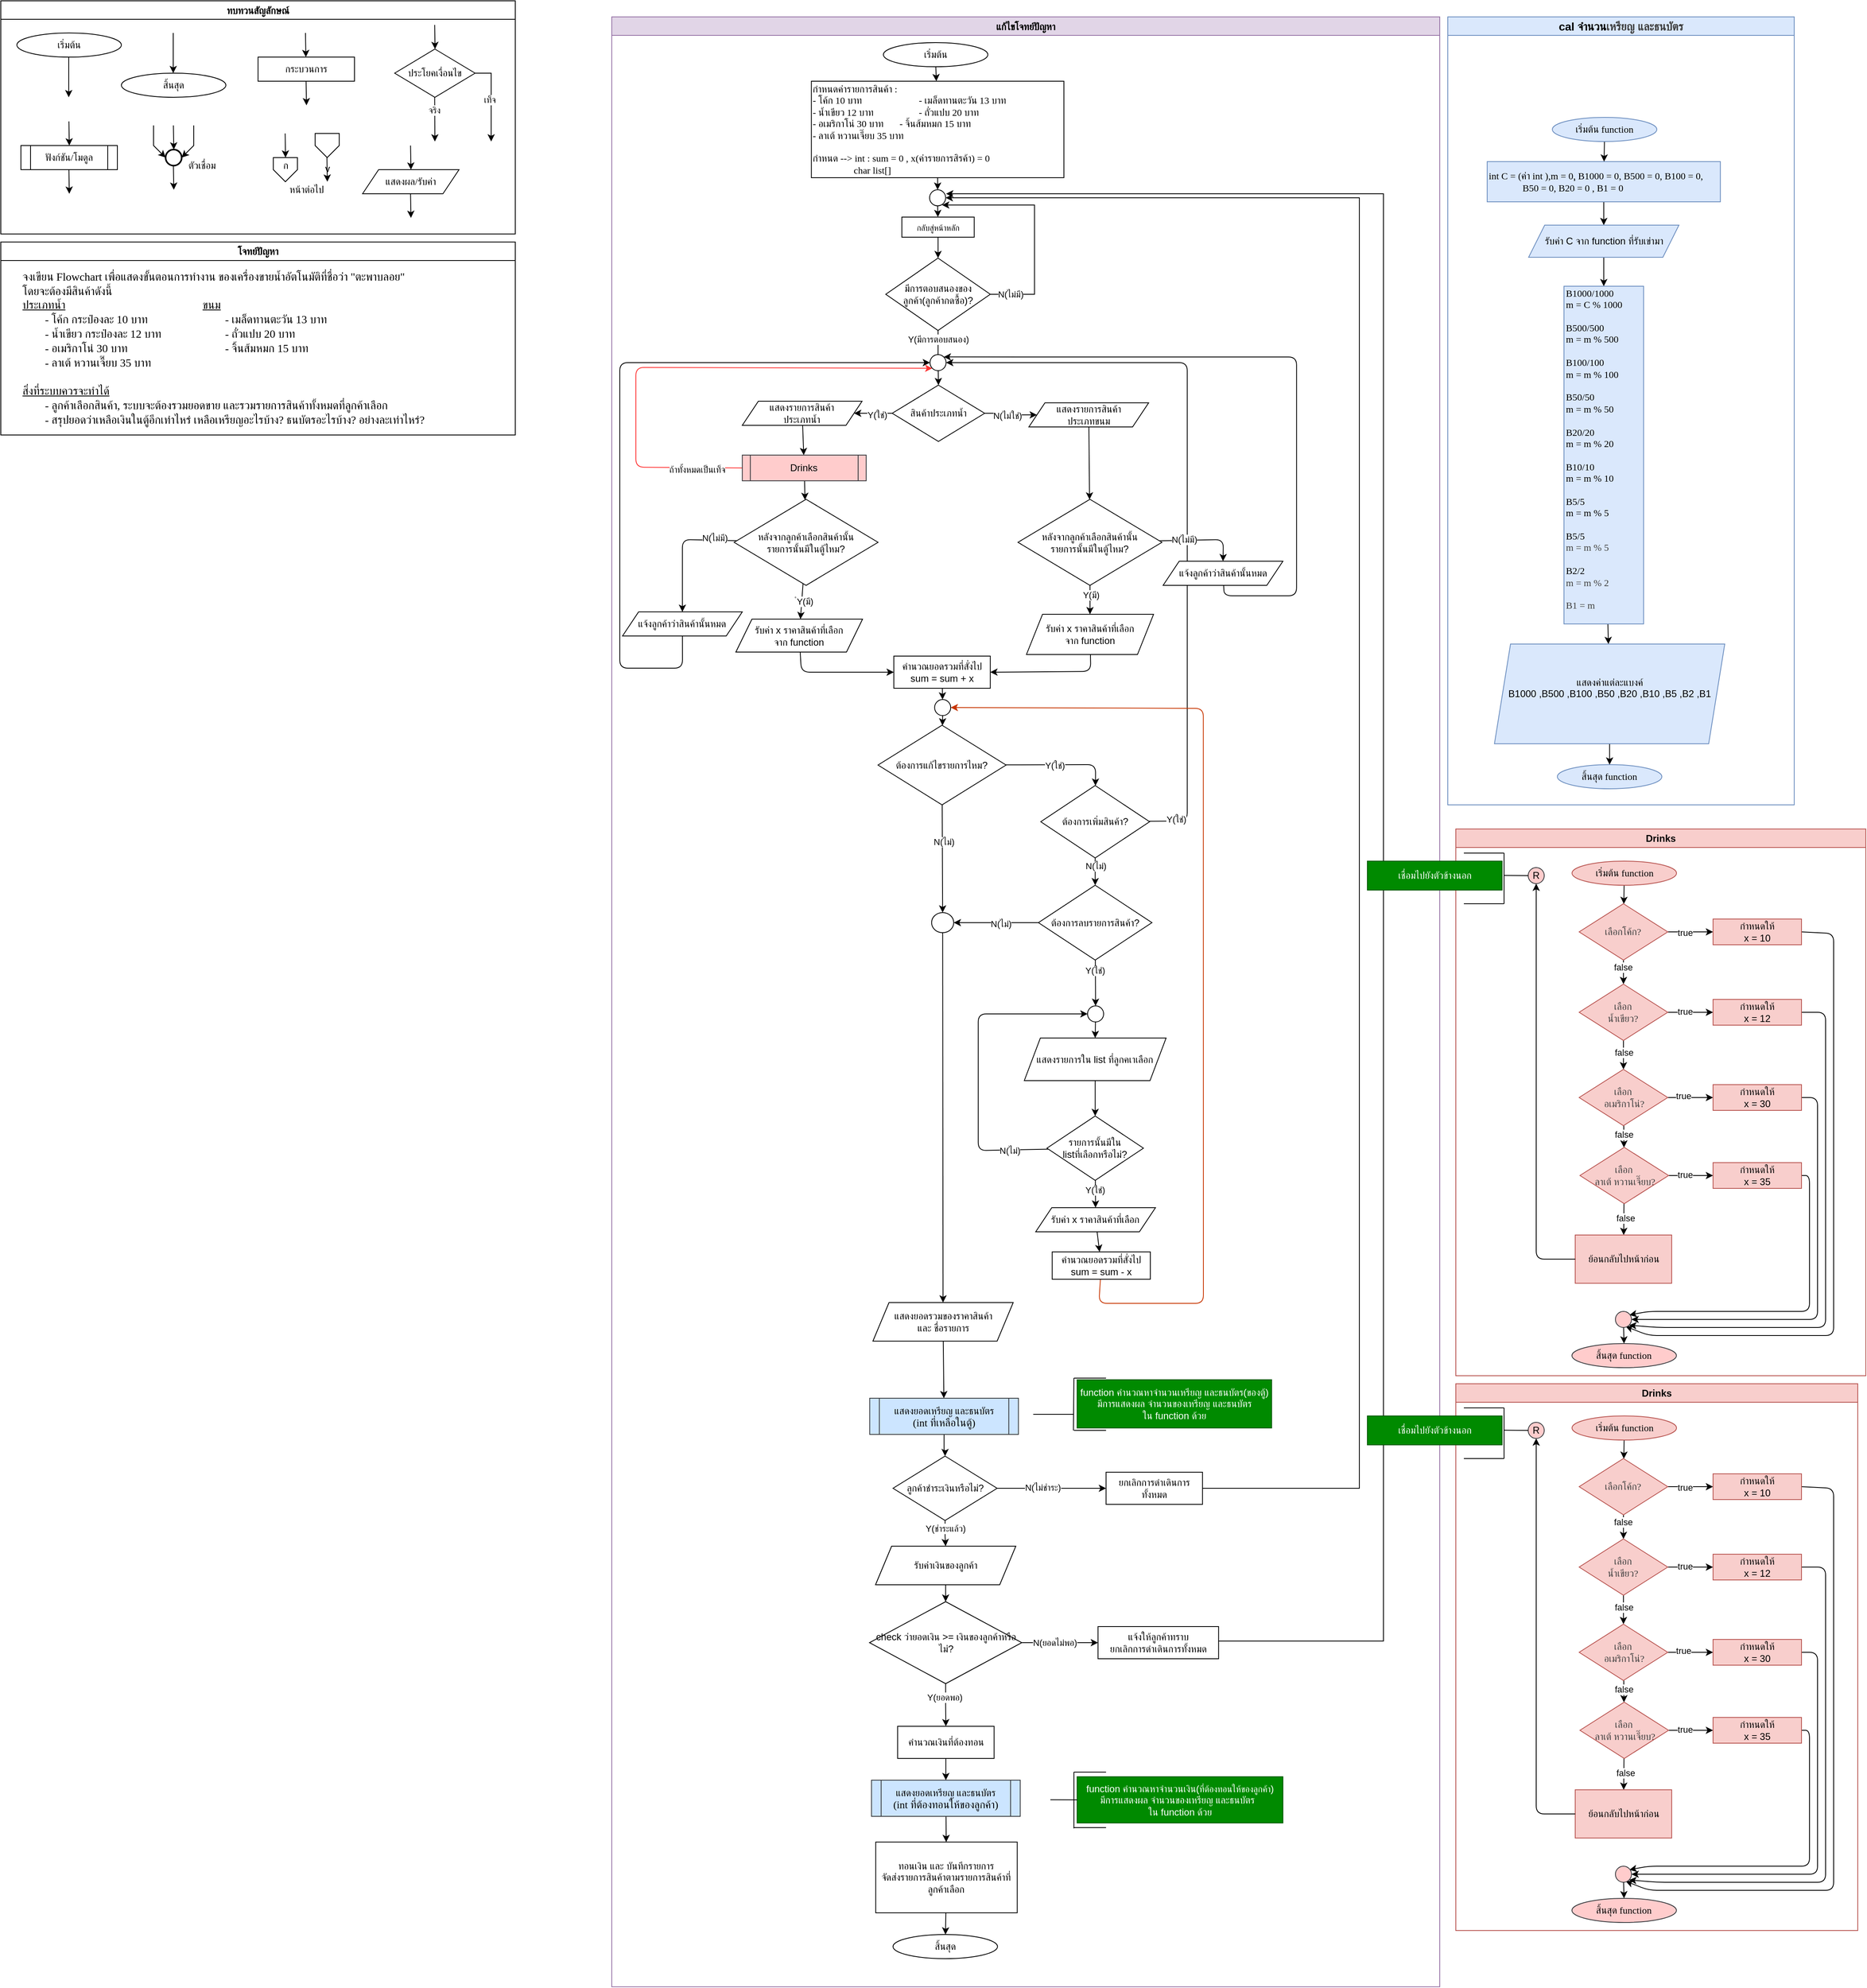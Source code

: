 <mxfile>
    <diagram id="C5RBs43oDa-KdzZeNtuy" name="Page-1">
        <mxGraphModel dx="1853" dy="539" grid="1" gridSize="10" guides="1" tooltips="1" connect="1" arrows="1" fold="1" page="1" pageScale="1" pageWidth="827" pageHeight="1169" math="0" shadow="0">
            <root>
                <mxCell id="WIyWlLk6GJQsqaUBKTNV-0"/>
                <mxCell id="WIyWlLk6GJQsqaUBKTNV-1" parent="WIyWlLk6GJQsqaUBKTNV-0"/>
                <mxCell id="M7CGMbNuYNeq0SnUNNgH-6" value="ทบทวนสัญลักษณ์" style="swimlane;fontFamily=Sarabun;fontSource=https%3A%2F%2Ffonts.googleapis.com%2Fcss%3Ffamily%3DSarabun;" parent="WIyWlLk6GJQsqaUBKTNV-1" vertex="1">
                    <mxGeometry x="-720" y="20" width="640" height="290" as="geometry"/>
                </mxCell>
                <mxCell id="M7CGMbNuYNeq0SnUNNgH-2" value="&lt;font data-font-src=&quot;https://fonts.googleapis.com/css?family=Sarabun&quot; face=&quot;Sarabun&quot;&gt;เริ่มต้น&lt;/font&gt;" style="ellipse;whiteSpace=wrap;html=1;" parent="M7CGMbNuYNeq0SnUNNgH-6" vertex="1">
                    <mxGeometry x="20" y="40" width="130" height="30" as="geometry"/>
                </mxCell>
                <mxCell id="M7CGMbNuYNeq0SnUNNgH-5" value="" style="endArrow=classic;html=1;rounded=0;" parent="M7CGMbNuYNeq0SnUNNgH-6" edge="1">
                    <mxGeometry width="50" height="50" relative="1" as="geometry">
                        <mxPoint x="84.5" y="70" as="sourcePoint"/>
                        <mxPoint x="84.5" y="120" as="targetPoint"/>
                    </mxGeometry>
                </mxCell>
                <mxCell id="M7CGMbNuYNeq0SnUNNgH-3" value="&lt;font face=&quot;Sarabun&quot;&gt;สิ้นสุด&lt;/font&gt;" style="ellipse;whiteSpace=wrap;html=1;" parent="M7CGMbNuYNeq0SnUNNgH-6" vertex="1">
                    <mxGeometry x="150" y="90" width="130" height="30" as="geometry"/>
                </mxCell>
                <mxCell id="M7CGMbNuYNeq0SnUNNgH-4" value="" style="endArrow=classic;html=1;rounded=0;" parent="M7CGMbNuYNeq0SnUNNgH-6" edge="1">
                    <mxGeometry width="50" height="50" relative="1" as="geometry">
                        <mxPoint x="214.5" y="40" as="sourcePoint"/>
                        <mxPoint x="214.5" y="90" as="targetPoint"/>
                    </mxGeometry>
                </mxCell>
                <mxCell id="mvioNwK95yMqdUQ73LqQ-0" value="กระบวนการ" style="rounded=0;whiteSpace=wrap;html=1;fontFamily=Sarabun;fontSource=https%3A%2F%2Ffonts.googleapis.com%2Fcss%3Ffamily%3DSarabun;" parent="M7CGMbNuYNeq0SnUNNgH-6" vertex="1">
                    <mxGeometry x="320" y="70" width="120" height="30" as="geometry"/>
                </mxCell>
                <mxCell id="mvioNwK95yMqdUQ73LqQ-1" value="" style="endArrow=classic;html=1;rounded=0;" parent="M7CGMbNuYNeq0SnUNNgH-6" edge="1">
                    <mxGeometry width="50" height="50" relative="1" as="geometry">
                        <mxPoint x="379" y="40" as="sourcePoint"/>
                        <mxPoint x="379.5" y="70" as="targetPoint"/>
                    </mxGeometry>
                </mxCell>
                <mxCell id="mvioNwK95yMqdUQ73LqQ-2" value="" style="endArrow=classic;html=1;rounded=0;" parent="M7CGMbNuYNeq0SnUNNgH-6" edge="1">
                    <mxGeometry width="50" height="50" relative="1" as="geometry">
                        <mxPoint x="379.75" y="100" as="sourcePoint"/>
                        <mxPoint x="380.25" y="130" as="targetPoint"/>
                    </mxGeometry>
                </mxCell>
                <mxCell id="mvioNwK95yMqdUQ73LqQ-3" value="ประโยคเงื่อนไข" style="rhombus;whiteSpace=wrap;html=1;fontFamily=Sarabun;fontSource=https%3A%2F%2Ffonts.googleapis.com%2Fcss%3Ffamily%3DSarabun;" parent="M7CGMbNuYNeq0SnUNNgH-6" vertex="1">
                    <mxGeometry x="490" y="60" width="100" height="60" as="geometry"/>
                </mxCell>
                <mxCell id="mvioNwK95yMqdUQ73LqQ-4" value="" style="endArrow=classic;html=1;rounded=0;" parent="M7CGMbNuYNeq0SnUNNgH-6" edge="1">
                    <mxGeometry width="50" height="50" relative="1" as="geometry">
                        <mxPoint x="539.71" y="30" as="sourcePoint"/>
                        <mxPoint x="540.21" y="60" as="targetPoint"/>
                    </mxGeometry>
                </mxCell>
                <mxCell id="mvioNwK95yMqdUQ73LqQ-5" value="" style="endArrow=classic;html=1;rounded=0;" parent="M7CGMbNuYNeq0SnUNNgH-6" edge="1">
                    <mxGeometry width="50" height="50" relative="1" as="geometry">
                        <mxPoint x="539.71" y="120" as="sourcePoint"/>
                        <mxPoint x="540" y="175" as="targetPoint"/>
                    </mxGeometry>
                </mxCell>
                <mxCell id="mvioNwK95yMqdUQ73LqQ-7" value="จริง" style="edgeLabel;html=1;align=center;verticalAlign=middle;resizable=0;points=[];fontFamily=Sarabun;fontSource=https%3A%2F%2Ffonts.googleapis.com%2Fcss%3Ffamily%3DSarabun;" parent="mvioNwK95yMqdUQ73LqQ-5" vertex="1" connectable="0">
                    <mxGeometry x="-0.414" y="-1" relative="1" as="geometry">
                        <mxPoint as="offset"/>
                    </mxGeometry>
                </mxCell>
                <mxCell id="mvioNwK95yMqdUQ73LqQ-6" value="" style="endArrow=classic;html=1;rounded=0;exitX=1;exitY=0.5;exitDx=0;exitDy=0;" parent="M7CGMbNuYNeq0SnUNNgH-6" source="mvioNwK95yMqdUQ73LqQ-3" edge="1">
                    <mxGeometry width="50" height="50" relative="1" as="geometry">
                        <mxPoint x="620" y="95" as="sourcePoint"/>
                        <mxPoint x="610" y="175" as="targetPoint"/>
                        <Array as="points">
                            <mxPoint x="610" y="90"/>
                        </Array>
                    </mxGeometry>
                </mxCell>
                <mxCell id="mvioNwK95yMqdUQ73LqQ-8" value="&lt;font data-font-src=&quot;https://fonts.googleapis.com/css?family=Sarabun&quot; face=&quot;Sarabun&quot;&gt;เท็จ&lt;/font&gt;" style="edgeLabel;html=1;align=center;verticalAlign=middle;resizable=0;points=[];" parent="mvioNwK95yMqdUQ73LqQ-6" vertex="1" connectable="0">
                    <mxGeometry x="-0.002" y="-2" relative="1" as="geometry">
                        <mxPoint as="offset"/>
                    </mxGeometry>
                </mxCell>
                <mxCell id="mvioNwK95yMqdUQ73LqQ-9" value="&lt;font data-font-src=&quot;https://fonts.googleapis.com/css?family=Sarabun&quot; face=&quot;Sarabun&quot;&gt;ฟังก์ชัน/โมดูล&lt;/font&gt;" style="shape=process;whiteSpace=wrap;html=1;backgroundOutline=1;" parent="M7CGMbNuYNeq0SnUNNgH-6" vertex="1">
                    <mxGeometry x="25" y="180" width="120" height="30" as="geometry"/>
                </mxCell>
                <mxCell id="mvioNwK95yMqdUQ73LqQ-11" value="" style="endArrow=classic;html=1;rounded=0;" parent="M7CGMbNuYNeq0SnUNNgH-6" edge="1">
                    <mxGeometry width="50" height="50" relative="1" as="geometry">
                        <mxPoint x="84.71" y="150" as="sourcePoint"/>
                        <mxPoint x="85.21" y="180" as="targetPoint"/>
                    </mxGeometry>
                </mxCell>
                <mxCell id="mvioNwK95yMqdUQ73LqQ-12" value="" style="endArrow=classic;html=1;rounded=0;" parent="M7CGMbNuYNeq0SnUNNgH-6" edge="1">
                    <mxGeometry width="50" height="50" relative="1" as="geometry">
                        <mxPoint x="84.71" y="210" as="sourcePoint"/>
                        <mxPoint x="85.21" y="240" as="targetPoint"/>
                    </mxGeometry>
                </mxCell>
                <mxCell id="mvioNwK95yMqdUQ73LqQ-13" value="" style="strokeWidth=2;html=1;shape=mxgraph.flowchart.start_2;whiteSpace=wrap;" parent="M7CGMbNuYNeq0SnUNNgH-6" vertex="1">
                    <mxGeometry x="205" y="185" width="20" height="20" as="geometry"/>
                </mxCell>
                <mxCell id="mvioNwK95yMqdUQ73LqQ-16" value="" style="endArrow=classic;html=1;rounded=0;" parent="M7CGMbNuYNeq0SnUNNgH-6" edge="1">
                    <mxGeometry width="50" height="50" relative="1" as="geometry">
                        <mxPoint x="214.71" y="155" as="sourcePoint"/>
                        <mxPoint x="215.21" y="185" as="targetPoint"/>
                    </mxGeometry>
                </mxCell>
                <mxCell id="mvioNwK95yMqdUQ73LqQ-17" value="" style="endArrow=classic;html=1;rounded=0;entryX=0;entryY=0.5;entryDx=0;entryDy=0;entryPerimeter=0;" parent="M7CGMbNuYNeq0SnUNNgH-6" target="mvioNwK95yMqdUQ73LqQ-13" edge="1">
                    <mxGeometry width="50" height="50" relative="1" as="geometry">
                        <mxPoint x="190.0" y="155" as="sourcePoint"/>
                        <mxPoint x="190.5" y="185" as="targetPoint"/>
                        <Array as="points">
                            <mxPoint x="190" y="180"/>
                        </Array>
                    </mxGeometry>
                </mxCell>
                <mxCell id="mvioNwK95yMqdUQ73LqQ-18" value="" style="endArrow=classic;html=1;rounded=0;entryX=1;entryY=0.5;entryDx=0;entryDy=0;entryPerimeter=0;" parent="M7CGMbNuYNeq0SnUNNgH-6" target="mvioNwK95yMqdUQ73LqQ-13" edge="1">
                    <mxGeometry width="50" height="50" relative="1" as="geometry">
                        <mxPoint x="240.0" y="155" as="sourcePoint"/>
                        <mxPoint x="240.5" y="185" as="targetPoint"/>
                        <Array as="points">
                            <mxPoint x="240" y="180"/>
                        </Array>
                    </mxGeometry>
                </mxCell>
                <mxCell id="mvioNwK95yMqdUQ73LqQ-19" value="" style="endArrow=classic;html=1;rounded=0;" parent="M7CGMbNuYNeq0SnUNNgH-6" edge="1">
                    <mxGeometry width="50" height="50" relative="1" as="geometry">
                        <mxPoint x="214.71" y="205" as="sourcePoint"/>
                        <mxPoint x="215.21" y="235" as="targetPoint"/>
                    </mxGeometry>
                </mxCell>
                <mxCell id="mvioNwK95yMqdUQ73LqQ-20" value="&lt;font data-font-src=&quot;https://fonts.googleapis.com/css?family=Sarabun&quot; face=&quot;Sarabun&quot;&gt;ตัวเชื่อม&lt;/font&gt;" style="text;html=1;align=center;verticalAlign=middle;resizable=0;points=[];autosize=1;strokeColor=none;fillColor=none;" parent="M7CGMbNuYNeq0SnUNNgH-6" vertex="1">
                    <mxGeometry x="220" y="190" width="60" height="30" as="geometry"/>
                </mxCell>
                <mxCell id="mvioNwK95yMqdUQ73LqQ-25" value="" style="endArrow=classic;html=1;rounded=0;" parent="M7CGMbNuYNeq0SnUNNgH-6" edge="1">
                    <mxGeometry width="50" height="50" relative="1" as="geometry">
                        <mxPoint x="353.71" y="165" as="sourcePoint"/>
                        <mxPoint x="354.21" y="195" as="targetPoint"/>
                    </mxGeometry>
                </mxCell>
                <mxCell id="mvioNwK95yMqdUQ73LqQ-21" value="" style="verticalLabelPosition=bottom;verticalAlign=top;html=1;shape=offPageConnector;rounded=0;size=0.5;" parent="M7CGMbNuYNeq0SnUNNgH-6" vertex="1">
                    <mxGeometry x="339" y="195" width="30" height="30" as="geometry"/>
                </mxCell>
                <mxCell id="mvioNwK95yMqdUQ73LqQ-26" value="" style="endArrow=classic;html=1;rounded=0;" parent="M7CGMbNuYNeq0SnUNNgH-6" edge="1">
                    <mxGeometry width="50" height="50" relative="1" as="geometry">
                        <mxPoint x="405.71" y="195" as="sourcePoint"/>
                        <mxPoint x="406.21" y="225" as="targetPoint"/>
                    </mxGeometry>
                </mxCell>
                <mxCell id="mvioNwK95yMqdUQ73LqQ-27" value="v" style="verticalLabelPosition=bottom;verticalAlign=top;html=1;shape=offPageConnector;rounded=0;size=0.5;" parent="M7CGMbNuYNeq0SnUNNgH-6" vertex="1">
                    <mxGeometry x="391" y="165" width="30" height="30" as="geometry"/>
                </mxCell>
                <mxCell id="mvioNwK95yMqdUQ73LqQ-28" value="หน้าต่อไป" style="text;html=1;align=center;verticalAlign=middle;resizable=0;points=[];autosize=1;strokeColor=none;fillColor=none;fontFamily=Sarabun;fontSource=https%3A%2F%2Ffonts.googleapis.com%2Fcss%3Ffamily%3DSarabun;" parent="M7CGMbNuYNeq0SnUNNgH-6" vertex="1">
                    <mxGeometry x="345" y="220" width="70" height="30" as="geometry"/>
                </mxCell>
                <mxCell id="mvioNwK95yMqdUQ73LqQ-29" value="ก" style="text;html=1;align=center;verticalAlign=middle;resizable=0;points=[];autosize=1;strokeColor=none;fillColor=none;fontFamily=Sarabun;fontSource=https%3A%2F%2Ffonts.googleapis.com%2Fcss%3Ffamily%3DSarabun;" parent="M7CGMbNuYNeq0SnUNNgH-6" vertex="1">
                    <mxGeometry x="339" y="190" width="30" height="30" as="geometry"/>
                </mxCell>
                <mxCell id="mvioNwK95yMqdUQ73LqQ-32" value="แสดงผล/รับค่า" style="shape=parallelogram;perimeter=parallelogramPerimeter;whiteSpace=wrap;html=1;fixedSize=1;fontFamily=Sarabun;fontSource=https%3A%2F%2Ffonts.googleapis.com%2Fcss%3Ffamily%3DSarabun;" parent="M7CGMbNuYNeq0SnUNNgH-6" vertex="1">
                    <mxGeometry x="450" y="210" width="120" height="30" as="geometry"/>
                </mxCell>
                <mxCell id="mvioNwK95yMqdUQ73LqQ-33" value="" style="endArrow=classic;html=1;rounded=0;" parent="M7CGMbNuYNeq0SnUNNgH-6" edge="1">
                    <mxGeometry width="50" height="50" relative="1" as="geometry">
                        <mxPoint x="509.71" y="180" as="sourcePoint"/>
                        <mxPoint x="510.21" y="210" as="targetPoint"/>
                    </mxGeometry>
                </mxCell>
                <mxCell id="mvioNwK95yMqdUQ73LqQ-34" value="" style="endArrow=classic;html=1;rounded=0;" parent="M7CGMbNuYNeq0SnUNNgH-6" edge="1">
                    <mxGeometry width="50" height="50" relative="1" as="geometry">
                        <mxPoint x="509.71" y="240" as="sourcePoint"/>
                        <mxPoint x="510.21" y="270" as="targetPoint"/>
                    </mxGeometry>
                </mxCell>
                <mxCell id="mvioNwK95yMqdUQ73LqQ-36" value="แก้ไขโจทย์ปัญหา" style="swimlane;fontFamily=Sarabun;fontSource=https%3A%2F%2Ffonts.googleapis.com%2Fcss%3Ffamily%3DSarabun;fillColor=#e1d5e7;strokeColor=#9673a6;" parent="WIyWlLk6GJQsqaUBKTNV-1" vertex="1">
                    <mxGeometry x="40" y="40" width="1030" height="2450" as="geometry"/>
                </mxCell>
                <mxCell id="2" value="" style="edgeStyle=none;html=1;" parent="mvioNwK95yMqdUQ73LqQ-36" source="mvioNwK95yMqdUQ73LqQ-35" target="1" edge="1">
                    <mxGeometry relative="1" as="geometry"/>
                </mxCell>
                <mxCell id="mvioNwK95yMqdUQ73LqQ-35" value="&lt;font data-font-src=&quot;https://fonts.googleapis.com/css?family=Sarabun&quot; face=&quot;Sarabun&quot;&gt;เริ่มต้น&lt;/font&gt;" style="ellipse;whiteSpace=wrap;html=1;" parent="mvioNwK95yMqdUQ73LqQ-36" vertex="1">
                    <mxGeometry x="337.9" y="32" width="130" height="30" as="geometry"/>
                </mxCell>
                <mxCell id="mvioNwK95yMqdUQ73LqQ-69" value="&lt;font face=&quot;Sarabun&quot;&gt;สิ้นสุด&lt;/font&gt;" style="ellipse;whiteSpace=wrap;html=1;" parent="mvioNwK95yMqdUQ73LqQ-36" vertex="1">
                    <mxGeometry x="349.89" y="2385" width="130" height="30" as="geometry"/>
                </mxCell>
                <mxCell id="K2V_airpF5OzPuWJYtam-5" value="" style="edgeStyle=orthogonalEdgeStyle;rounded=0;orthogonalLoop=1;jettySize=auto;html=1;" parent="mvioNwK95yMqdUQ73LqQ-36" source="K2V_airpF5OzPuWJYtam-0" target="K2V_airpF5OzPuWJYtam-4" edge="1">
                    <mxGeometry relative="1" as="geometry"/>
                </mxCell>
                <mxCell id="K2V_airpF5OzPuWJYtam-0" value="&lt;font size=&quot;1&quot;&gt;กลับสู่หน้าหลัก&lt;/font&gt;" style="whiteSpace=wrap;html=1;" parent="mvioNwK95yMqdUQ73LqQ-36" vertex="1">
                    <mxGeometry x="360.89" y="249" width="90" height="25" as="geometry"/>
                </mxCell>
                <mxCell id="9" style="edgeStyle=none;html=1;" parent="mvioNwK95yMqdUQ73LqQ-36" source="K2V_airpF5OzPuWJYtam-2" target="K2V_airpF5OzPuWJYtam-0" edge="1">
                    <mxGeometry relative="1" as="geometry"/>
                </mxCell>
                <mxCell id="K2V_airpF5OzPuWJYtam-2" value="" style="ellipse;whiteSpace=wrap;html=1;aspect=fixed;" parent="mvioNwK95yMqdUQ73LqQ-36" vertex="1">
                    <mxGeometry x="395.39" y="215" width="20" height="20" as="geometry"/>
                </mxCell>
                <mxCell id="K2V_airpF5OzPuWJYtam-6" style="edgeStyle=orthogonalEdgeStyle;rounded=0;orthogonalLoop=1;jettySize=auto;html=1;entryX=0.75;entryY=0.95;entryDx=0;entryDy=0;entryPerimeter=0;" parent="mvioNwK95yMqdUQ73LqQ-36" source="K2V_airpF5OzPuWJYtam-4" edge="1">
                    <mxGeometry relative="1" as="geometry">
                        <mxPoint x="410.89" y="234" as="targetPoint"/>
                        <Array as="points">
                            <mxPoint x="525.89" y="345"/>
                            <mxPoint x="525.89" y="234"/>
                        </Array>
                    </mxGeometry>
                </mxCell>
                <mxCell id="K2V_airpF5OzPuWJYtam-7" value="N(ไม่มี)" style="edgeLabel;html=1;align=center;verticalAlign=middle;resizable=0;points=[];" parent="K2V_airpF5OzPuWJYtam-6" vertex="1" connectable="0">
                    <mxGeometry x="-0.853" relative="1" as="geometry">
                        <mxPoint x="4" as="offset"/>
                    </mxGeometry>
                </mxCell>
                <mxCell id="K2V_airpF5OzPuWJYtam-9" value="" style="edgeStyle=orthogonalEdgeStyle;rounded=0;orthogonalLoop=1;jettySize=auto;html=1;" parent="mvioNwK95yMqdUQ73LqQ-36" source="K2V_airpF5OzPuWJYtam-4" target="K2V_airpF5OzPuWJYtam-8" edge="1">
                    <mxGeometry relative="1" as="geometry"/>
                </mxCell>
                <mxCell id="K2V_airpF5OzPuWJYtam-11" value="Y(มีการตอบสนอง)" style="edgeLabel;html=1;align=center;verticalAlign=middle;resizable=0;points=[];" parent="K2V_airpF5OzPuWJYtam-9" vertex="1" connectable="0">
                    <mxGeometry x="-0.683" relative="1" as="geometry">
                        <mxPoint as="offset"/>
                    </mxGeometry>
                </mxCell>
                <mxCell id="K2V_airpF5OzPuWJYtam-4" value="มีการตอบสนองของลูกค้า(ลูกค้ากดซื้อ)?" style="rhombus;whiteSpace=wrap;html=1;" parent="mvioNwK95yMqdUQ73LqQ-36" vertex="1">
                    <mxGeometry x="340.89" y="300" width="130" height="90" as="geometry"/>
                </mxCell>
                <mxCell id="K2V_airpF5OzPuWJYtam-13" value="" style="edgeStyle=orthogonalEdgeStyle;rounded=0;orthogonalLoop=1;jettySize=auto;html=1;entryX=0;entryY=0.5;entryDx=0;entryDy=0;" parent="mvioNwK95yMqdUQ73LqQ-36" source="K2V_airpF5OzPuWJYtam-8" target="12" edge="1">
                    <mxGeometry relative="1" as="geometry">
                        <mxPoint x="536.89" y="493" as="targetPoint"/>
                    </mxGeometry>
                </mxCell>
                <mxCell id="K2V_airpF5OzPuWJYtam-14" value="N(ไม่ใช่)" style="edgeLabel;html=1;align=center;verticalAlign=middle;resizable=0;points=[];" parent="K2V_airpF5OzPuWJYtam-13" vertex="1" connectable="0">
                    <mxGeometry x="-0.125" y="-1" relative="1" as="geometry">
                        <mxPoint as="offset"/>
                    </mxGeometry>
                </mxCell>
                <mxCell id="K2V_airpF5OzPuWJYtam-16" value="" style="edgeStyle=orthogonalEdgeStyle;rounded=0;orthogonalLoop=1;jettySize=auto;html=1;entryX=1;entryY=0.5;entryDx=0;entryDy=0;" parent="mvioNwK95yMqdUQ73LqQ-36" source="K2V_airpF5OzPuWJYtam-8" target="15" edge="1">
                    <mxGeometry relative="1" as="geometry">
                        <mxPoint x="296.89" y="493" as="targetPoint"/>
                    </mxGeometry>
                </mxCell>
                <mxCell id="K2V_airpF5OzPuWJYtam-17" value="Y(ใช่)" style="edgeLabel;html=1;align=center;verticalAlign=middle;resizable=0;points=[];" parent="K2V_airpF5OzPuWJYtam-16" vertex="1" connectable="0">
                    <mxGeometry x="-0.095" y="2" relative="1" as="geometry">
                        <mxPoint as="offset"/>
                    </mxGeometry>
                </mxCell>
                <mxCell id="K2V_airpF5OzPuWJYtam-8" value="สินค้าประเภทน้ำ" style="rhombus;whiteSpace=wrap;html=1;" parent="mvioNwK95yMqdUQ73LqQ-36" vertex="1">
                    <mxGeometry x="348.89" y="458" width="115" height="70" as="geometry"/>
                </mxCell>
                <mxCell id="K2V_airpF5OzPuWJYtam-10" value="" style="ellipse;whiteSpace=wrap;html=1;aspect=fixed;" parent="mvioNwK95yMqdUQ73LqQ-36" vertex="1">
                    <mxGeometry x="395.89" y="420" width="20" height="20" as="geometry"/>
                </mxCell>
                <mxCell id="22" style="edgeStyle=none;html=1;entryX=1;entryY=0.5;entryDx=0;entryDy=0;" parent="mvioNwK95yMqdUQ73LqQ-36" source="K2V_airpF5OzPuWJYtam-18" target="17" edge="1">
                    <mxGeometry relative="1" as="geometry">
                        <mxPoint x="505.89" y="814" as="targetPoint"/>
                        <Array as="points">
                            <mxPoint x="595.89" y="814"/>
                        </Array>
                    </mxGeometry>
                </mxCell>
                <mxCell id="K2V_airpF5OzPuWJYtam-18" value="รับค่า x ราคาสินค้าที่เลือก&lt;div&gt;จาก function&lt;/div&gt;" style="shape=parallelogram;perimeter=parallelogramPerimeter;whiteSpace=wrap;html=1;fixedSize=1;" parent="mvioNwK95yMqdUQ73LqQ-36" vertex="1">
                    <mxGeometry x="515.89" y="743" width="158.11" height="50" as="geometry"/>
                </mxCell>
                <mxCell id="21" style="edgeStyle=none;html=1;entryX=0;entryY=0.5;entryDx=0;entryDy=0;" parent="mvioNwK95yMqdUQ73LqQ-36" source="K2V_airpF5OzPuWJYtam-20" target="17" edge="1">
                    <mxGeometry relative="1" as="geometry">
                        <mxPoint x="315.89" y="814" as="targetPoint"/>
                        <Array as="points">
                            <mxPoint x="235.89" y="815"/>
                        </Array>
                    </mxGeometry>
                </mxCell>
                <mxCell id="K2V_airpF5OzPuWJYtam-20" value="รับค่า x ราคาสินค้าที่เลือก&lt;div&gt;จาก function&lt;/div&gt;" style="shape=parallelogram;perimeter=parallelogramPerimeter;whiteSpace=wrap;html=1;fixedSize=1;" parent="mvioNwK95yMqdUQ73LqQ-36" vertex="1">
                    <mxGeometry x="154.39" y="749" width="157.61" height="41" as="geometry"/>
                </mxCell>
                <mxCell id="28" value="" style="edgeStyle=none;html=1;" parent="mvioNwK95yMqdUQ73LqQ-36" source="K2V_airpF5OzPuWJYtam-25" target="27" edge="1">
                    <mxGeometry relative="1" as="geometry">
                        <Array as="points">
                            <mxPoint x="601.89" y="930"/>
                        </Array>
                    </mxGeometry>
                </mxCell>
                <mxCell id="30" value="Y(ใช่)" style="edgeLabel;html=1;align=center;verticalAlign=middle;resizable=0;points=[];" parent="28" vertex="1" connectable="0">
                    <mxGeometry x="-0.115" y="-1" relative="1" as="geometry">
                        <mxPoint as="offset"/>
                    </mxGeometry>
                </mxCell>
                <mxCell id="71" value="" style="edgeStyle=none;html=1;" parent="mvioNwK95yMqdUQ73LqQ-36" source="K2V_airpF5OzPuWJYtam-25" target="70" edge="1">
                    <mxGeometry relative="1" as="geometry"/>
                </mxCell>
                <mxCell id="99" value="N(ไม่)" style="edgeLabel;html=1;align=center;verticalAlign=middle;resizable=0;points=[];" vertex="1" connectable="0" parent="71">
                    <mxGeometry x="-0.312" y="1" relative="1" as="geometry">
                        <mxPoint as="offset"/>
                    </mxGeometry>
                </mxCell>
                <mxCell id="K2V_airpF5OzPuWJYtam-25" value="ต้องการแก้ไขรายการไหม?" style="rhombus;whiteSpace=wrap;html=1;rounded=0;" parent="mvioNwK95yMqdUQ73LqQ-36" vertex="1">
                    <mxGeometry x="331.26" y="881" width="159.25" height="99" as="geometry"/>
                </mxCell>
                <mxCell id="153" value="" style="edgeStyle=none;html=1;" edge="1" parent="mvioNwK95yMqdUQ73LqQ-36" source="K2V_airpF5OzPuWJYtam-30" target="K2V_airpF5OzPuWJYtam-33">
                    <mxGeometry relative="1" as="geometry"/>
                </mxCell>
                <mxCell id="K2V_airpF5OzPuWJYtam-30" value="แสดงยอดรวมของราคาสินค้า&lt;div&gt;และ ชื่อรายการ&lt;/div&gt;" style="shape=parallelogram;perimeter=parallelogramPerimeter;whiteSpace=wrap;html=1;fixedSize=1;" parent="mvioNwK95yMqdUQ73LqQ-36" vertex="1">
                    <mxGeometry x="324.89" y="1599" width="174.5" height="48" as="geometry"/>
                </mxCell>
                <mxCell id="K2V_airpF5OzPuWJYtam-41" value="" style="edgeStyle=orthogonalEdgeStyle;rounded=0;orthogonalLoop=1;jettySize=auto;html=1;" parent="mvioNwK95yMqdUQ73LqQ-36" source="K2V_airpF5OzPuWJYtam-33" target="K2V_airpF5OzPuWJYtam-40" edge="1">
                    <mxGeometry relative="1" as="geometry"/>
                </mxCell>
                <mxCell id="K2V_airpF5OzPuWJYtam-33" value="แสดงยอด&lt;span style=&quot;font-family: Sarabun; text-align: left; text-wrap-mode: nowrap;&quot;&gt;&lt;font&gt;เหรียญ และธนบัตร&lt;/font&gt;&lt;/span&gt;&lt;div&gt;&lt;span style=&quot;font-family: Sarabun; text-align: left; text-wrap-mode: nowrap;&quot;&gt;&lt;font style=&quot;font-size: 13px;&quot;&gt;(int&amp;nbsp;&lt;/font&gt;&lt;/span&gt;&lt;span style=&quot;font-size: 13px; font-family: Sarabun; text-align: left; text-wrap-mode: nowrap; background-color: transparent; color: light-dark(rgb(0, 0, 0), rgb(255, 255, 255));&quot;&gt;ที่เหลือในตู้)&lt;/span&gt;&lt;/div&gt;" style="shape=process;whiteSpace=wrap;html=1;backgroundOutline=1;size=0.065;fillColor=#cce5ff;strokeColor=#36393d;" parent="mvioNwK95yMqdUQ73LqQ-36" vertex="1">
                    <mxGeometry x="320.89" y="1718" width="185" height="45" as="geometry"/>
                </mxCell>
                <mxCell id="K2V_airpF5OzPuWJYtam-37" value="" style="endArrow=none;html=1;rounded=0;" parent="mvioNwK95yMqdUQ73LqQ-36" edge="1">
                    <mxGeometry width="50" height="50" relative="1" as="geometry">
                        <mxPoint x="614.89" y="1693.0" as="sourcePoint"/>
                        <mxPoint x="574.89" y="1693.0" as="targetPoint"/>
                    </mxGeometry>
                </mxCell>
                <mxCell id="K2V_airpF5OzPuWJYtam-38" value="" style="endArrow=none;html=1;rounded=0;" parent="mvioNwK95yMqdUQ73LqQ-36" edge="1">
                    <mxGeometry width="50" height="50" relative="1" as="geometry">
                        <mxPoint x="614.89" y="1758" as="sourcePoint"/>
                        <mxPoint x="574.89" y="1758" as="targetPoint"/>
                    </mxGeometry>
                </mxCell>
                <mxCell id="K2V_airpF5OzPuWJYtam-39" value="function คำนวณหาจำนวนเหรียญ และธนบัตร(ของตู้)&lt;div&gt;&lt;font style=&quot;color: rgb(255, 255, 255);&quot;&gt;มีการแสดงผล จำนวนของเหรียญ และธนบัตร&lt;/font&gt;&lt;/div&gt;&lt;div&gt;&lt;font style=&quot;color: rgb(255, 255, 255);&quot;&gt;ใน function ด้วย&lt;/font&gt;&lt;/div&gt;" style="text;html=1;align=center;verticalAlign=middle;whiteSpace=wrap;rounded=0;fillColor=#008a00;fontColor=#ffffff;strokeColor=#005700;" parent="mvioNwK95yMqdUQ73LqQ-36" vertex="1">
                    <mxGeometry x="578.89" y="1695.0" width="242" height="60" as="geometry"/>
                </mxCell>
                <mxCell id="K2V_airpF5OzPuWJYtam-45" value="" style="edgeStyle=orthogonalEdgeStyle;rounded=0;orthogonalLoop=1;jettySize=auto;html=1;" parent="mvioNwK95yMqdUQ73LqQ-36" source="K2V_airpF5OzPuWJYtam-40" target="K2V_airpF5OzPuWJYtam-44" edge="1">
                    <mxGeometry relative="1" as="geometry"/>
                </mxCell>
                <mxCell id="K2V_airpF5OzPuWJYtam-60" value="Y(ชำระแล้ว)" style="edgeLabel;html=1;align=center;verticalAlign=middle;resizable=0;points=[];" parent="K2V_airpF5OzPuWJYtam-45" vertex="1" connectable="0">
                    <mxGeometry x="-0.39" relative="1" as="geometry">
                        <mxPoint as="offset"/>
                    </mxGeometry>
                </mxCell>
                <mxCell id="K2V_airpF5OzPuWJYtam-54" style="edgeStyle=orthogonalEdgeStyle;rounded=0;orthogonalLoop=1;jettySize=auto;html=1;entryX=0;entryY=0.5;entryDx=0;entryDy=0;" parent="mvioNwK95yMqdUQ73LqQ-36" source="K2V_airpF5OzPuWJYtam-40" target="K2V_airpF5OzPuWJYtam-51" edge="1">
                    <mxGeometry relative="1" as="geometry"/>
                </mxCell>
                <mxCell id="K2V_airpF5OzPuWJYtam-56" value="N(ไม่ชำระ)" style="edgeLabel;html=1;align=center;verticalAlign=middle;resizable=0;points=[];" parent="K2V_airpF5OzPuWJYtam-54" vertex="1" connectable="0">
                    <mxGeometry x="-0.547" y="1" relative="1" as="geometry">
                        <mxPoint x="26" as="offset"/>
                    </mxGeometry>
                </mxCell>
                <mxCell id="K2V_airpF5OzPuWJYtam-40" value="ลูกค้าชำระเงินหรือไม่?" style="rhombus;whiteSpace=wrap;html=1;" parent="mvioNwK95yMqdUQ73LqQ-36" vertex="1">
                    <mxGeometry x="349.89" y="1790" width="129.5" height="80" as="geometry"/>
                </mxCell>
                <mxCell id="K2V_airpF5OzPuWJYtam-36" value="" style="endArrow=none;html=1;rounded=0;" parent="mvioNwK95yMqdUQ73LqQ-36" edge="1">
                    <mxGeometry width="50" height="50" relative="1" as="geometry">
                        <mxPoint x="574.32" y="1758" as="sourcePoint"/>
                        <mxPoint x="574.89" y="1693.0" as="targetPoint"/>
                    </mxGeometry>
                </mxCell>
                <mxCell id="K2V_airpF5OzPuWJYtam-35" value="" style="endArrow=none;html=1;rounded=0;" parent="mvioNwK95yMqdUQ73LqQ-36" edge="1">
                    <mxGeometry width="50" height="50" relative="1" as="geometry">
                        <mxPoint x="574.32" y="1738" as="sourcePoint"/>
                        <mxPoint x="524.32" y="1738" as="targetPoint"/>
                    </mxGeometry>
                </mxCell>
                <mxCell id="K2V_airpF5OzPuWJYtam-50" value="" style="edgeStyle=orthogonalEdgeStyle;rounded=0;orthogonalLoop=1;jettySize=auto;html=1;" parent="mvioNwK95yMqdUQ73LqQ-36" source="K2V_airpF5OzPuWJYtam-44" target="K2V_airpF5OzPuWJYtam-49" edge="1">
                    <mxGeometry relative="1" as="geometry"/>
                </mxCell>
                <mxCell id="K2V_airpF5OzPuWJYtam-44" value="รับค่าเงินของลูกค้า" style="shape=parallelogram;perimeter=parallelogramPerimeter;whiteSpace=wrap;html=1;fixedSize=1;" parent="mvioNwK95yMqdUQ73LqQ-36" vertex="1">
                    <mxGeometry x="328.14" y="1902" width="174.5" height="48" as="geometry"/>
                </mxCell>
                <mxCell id="K2V_airpF5OzPuWJYtam-62" value="" style="edgeStyle=orthogonalEdgeStyle;rounded=0;orthogonalLoop=1;jettySize=auto;html=1;" parent="mvioNwK95yMqdUQ73LqQ-36" source="K2V_airpF5OzPuWJYtam-49" target="K2V_airpF5OzPuWJYtam-61" edge="1">
                    <mxGeometry relative="1" as="geometry"/>
                </mxCell>
                <mxCell id="K2V_airpF5OzPuWJYtam-63" value="N(ยอดไม่พอ)" style="edgeLabel;html=1;align=center;verticalAlign=middle;resizable=0;points=[];" parent="K2V_airpF5OzPuWJYtam-62" vertex="1" connectable="0">
                    <mxGeometry x="-0.15" relative="1" as="geometry">
                        <mxPoint as="offset"/>
                    </mxGeometry>
                </mxCell>
                <mxCell id="K2V_airpF5OzPuWJYtam-66" value="" style="edgeStyle=orthogonalEdgeStyle;rounded=0;orthogonalLoop=1;jettySize=auto;html=1;entryX=0.5;entryY=0;entryDx=0;entryDy=0;" parent="mvioNwK95yMqdUQ73LqQ-36" source="K2V_airpF5OzPuWJYtam-49" target="K2V_airpF5OzPuWJYtam-70" edge="1">
                    <mxGeometry relative="1" as="geometry">
                        <mxPoint x="414.89" y="2123" as="targetPoint"/>
                    </mxGeometry>
                </mxCell>
                <mxCell id="K2V_airpF5OzPuWJYtam-67" value="Y(ยอดพอ)" style="edgeLabel;html=1;align=center;verticalAlign=middle;resizable=0;points=[];" parent="K2V_airpF5OzPuWJYtam-66" vertex="1" connectable="0">
                    <mxGeometry x="-0.38" y="-2" relative="1" as="geometry">
                        <mxPoint as="offset"/>
                    </mxGeometry>
                </mxCell>
                <mxCell id="K2V_airpF5OzPuWJYtam-49" value="check ว่ายอดเงิน &amp;gt;= เงินของลูกค้าหรือไม่?" style="rhombus;whiteSpace=wrap;html=1;" parent="mvioNwK95yMqdUQ73LqQ-36" vertex="1">
                    <mxGeometry x="320.64" y="1971" width="189.5" height="102" as="geometry"/>
                </mxCell>
                <mxCell id="K2V_airpF5OzPuWJYtam-55" style="edgeStyle=orthogonalEdgeStyle;rounded=0;orthogonalLoop=1;jettySize=auto;html=1;exitX=1;exitY=0.5;exitDx=0;exitDy=0;entryX=1;entryY=0.5;entryDx=0;entryDy=0;" parent="mvioNwK95yMqdUQ73LqQ-36" source="K2V_airpF5OzPuWJYtam-51" edge="1" target="K2V_airpF5OzPuWJYtam-2">
                    <mxGeometry relative="1" as="geometry">
                        <Array as="points">
                            <mxPoint x="930" y="1830"/>
                            <mxPoint x="930" y="225"/>
                        </Array>
                        <mxPoint x="415.89" y="220" as="targetPoint"/>
                    </mxGeometry>
                </mxCell>
                <mxCell id="K2V_airpF5OzPuWJYtam-51" value="ยกเลิกการดำเดินการทั้งหมด" style="rounded=0;whiteSpace=wrap;html=1;" parent="mvioNwK95yMqdUQ73LqQ-36" vertex="1">
                    <mxGeometry x="614.89" y="1810" width="120" height="40" as="geometry"/>
                </mxCell>
                <mxCell id="K2V_airpF5OzPuWJYtam-64" style="edgeStyle=orthogonalEdgeStyle;rounded=0;orthogonalLoop=1;jettySize=auto;html=1;" parent="mvioNwK95yMqdUQ73LqQ-36" source="K2V_airpF5OzPuWJYtam-61" edge="1">
                    <mxGeometry relative="1" as="geometry">
                        <mxPoint x="415.89" y="220" as="targetPoint"/>
                        <Array as="points">
                            <mxPoint x="960" y="2020"/>
                            <mxPoint x="960" y="220"/>
                        </Array>
                    </mxGeometry>
                </mxCell>
                <mxCell id="K2V_airpF5OzPuWJYtam-61" value="&lt;div&gt;แจ้งให้ลูกค้าทราบ&lt;/div&gt;ยกเลิกการดำเดินการทั้งหมด" style="rounded=0;whiteSpace=wrap;html=1;" parent="mvioNwK95yMqdUQ73LqQ-36" vertex="1">
                    <mxGeometry x="604.89" y="2002" width="150" height="40" as="geometry"/>
                </mxCell>
                <mxCell id="11" style="edgeStyle=none;html=1;" parent="mvioNwK95yMqdUQ73LqQ-36" source="K2V_airpF5OzPuWJYtam-69" target="K2V_airpF5OzPuWJYtam-82" edge="1">
                    <mxGeometry relative="1" as="geometry"/>
                </mxCell>
                <mxCell id="K2V_airpF5OzPuWJYtam-69" value="แสดงยอด&lt;span style=&quot;font-family: Sarabun; text-align: left; text-wrap-mode: nowrap;&quot;&gt;&lt;font&gt;เหรียญ และธนบัตร&lt;/font&gt;&lt;/span&gt;&lt;div&gt;&lt;span style=&quot;font-family: Sarabun; text-align: left; text-wrap-mode: nowrap;&quot;&gt;&lt;font style=&quot;font-size: 13px;&quot;&gt;(int ที่ต้องทอนให้ของลูกค้า&lt;/font&gt;&lt;/span&gt;&lt;span style=&quot;font-size: 13px; font-family: Sarabun; text-align: left; text-wrap-mode: nowrap; background-color: transparent; color: light-dark(rgb(0, 0, 0), rgb(255, 255, 255));&quot;&gt;)&lt;/span&gt;&lt;/div&gt;" style="shape=process;whiteSpace=wrap;html=1;backgroundOutline=1;size=0.065;fillColor=#cce5ff;strokeColor=#36393d;" parent="mvioNwK95yMqdUQ73LqQ-36" vertex="1">
                    <mxGeometry x="323.14" y="2193" width="185" height="45" as="geometry"/>
                </mxCell>
                <mxCell id="K2V_airpF5OzPuWJYtam-71" value="" style="edgeStyle=orthogonalEdgeStyle;rounded=0;orthogonalLoop=1;jettySize=auto;html=1;" parent="mvioNwK95yMqdUQ73LqQ-36" source="K2V_airpF5OzPuWJYtam-70" target="K2V_airpF5OzPuWJYtam-69" edge="1">
                    <mxGeometry relative="1" as="geometry"/>
                </mxCell>
                <mxCell id="K2V_airpF5OzPuWJYtam-70" value="คำนวณเงินที่ต้องทอน" style="rounded=0;whiteSpace=wrap;html=1;" parent="mvioNwK95yMqdUQ73LqQ-36" vertex="1">
                    <mxGeometry x="355.64" y="2126" width="120" height="40" as="geometry"/>
                </mxCell>
                <mxCell id="K2V_airpF5OzPuWJYtam-72" value="" style="endArrow=none;html=1;rounded=0;" parent="mvioNwK95yMqdUQ73LqQ-36" edge="1">
                    <mxGeometry width="50" height="50" relative="1" as="geometry">
                        <mxPoint x="614.89" y="2183" as="sourcePoint"/>
                        <mxPoint x="574.89" y="2183" as="targetPoint"/>
                    </mxGeometry>
                </mxCell>
                <mxCell id="K2V_airpF5OzPuWJYtam-73" value="" style="endArrow=none;html=1;rounded=0;" parent="mvioNwK95yMqdUQ73LqQ-36" edge="1">
                    <mxGeometry width="50" height="50" relative="1" as="geometry">
                        <mxPoint x="614.89" y="2252" as="sourcePoint"/>
                        <mxPoint x="574.89" y="2252" as="targetPoint"/>
                    </mxGeometry>
                </mxCell>
                <mxCell id="K2V_airpF5OzPuWJYtam-74" value="&lt;font&gt;&lt;font style=&quot;color: rgb(255, 255, 255);&quot;&gt;function คำนวณหาจำนวนเงิน&lt;/font&gt;&lt;font&gt;&lt;font&gt;&lt;font style=&quot;color: rgb(255, 255, 255);&quot;&gt;(&lt;/font&gt;&lt;span style=&quot;font-family: Sarabun; text-align: left; text-wrap-mode: nowrap; color: rgb(255, 255, 255);&quot;&gt;&lt;font style=&quot;font-size: 11px; color: rgb(255, 255, 255);&quot;&gt;ที่ต้องทอนให้ของลูกค้า&lt;/font&gt;&lt;/span&gt;&lt;font style=&quot;color: rgb(255, 255, 255);&quot;&gt;)&lt;/font&gt;&lt;/font&gt;&lt;/font&gt;&lt;/font&gt;&lt;div&gt;&lt;font style=&quot;color: rgb(255, 255, 255);&quot;&gt;มีการแสดงผล จำนวนของเหรียญ และธนบัตร&amp;nbsp;&lt;span style=&quot;background-color: transparent;&quot;&gt;&amp;nbsp;&lt;/span&gt;&lt;/font&gt;&lt;/div&gt;&lt;div&gt;&lt;span style=&quot;background-color: transparent;&quot;&gt;&lt;font style=&quot;color: rgb(255, 255, 255);&quot;&gt;ใน function ด้วย&lt;/font&gt;&lt;/span&gt;&lt;/div&gt;" style="text;html=1;align=center;verticalAlign=middle;whiteSpace=wrap;rounded=0;fillColor=#008a00;fontColor=#ffffff;strokeColor=#005700;" parent="mvioNwK95yMqdUQ73LqQ-36" vertex="1">
                    <mxGeometry x="578.89" y="2188.75" width="256" height="57.5" as="geometry"/>
                </mxCell>
                <mxCell id="K2V_airpF5OzPuWJYtam-75" value="" style="endArrow=none;html=1;rounded=0;" parent="mvioNwK95yMqdUQ73LqQ-36" edge="1">
                    <mxGeometry width="50" height="50" relative="1" as="geometry">
                        <mxPoint x="574.89" y="2253" as="sourcePoint"/>
                        <mxPoint x="574.89" y="2183" as="targetPoint"/>
                    </mxGeometry>
                </mxCell>
                <mxCell id="35" value="" style="edgeStyle=none;html=1;" parent="mvioNwK95yMqdUQ73LqQ-36" source="K2V_airpF5OzPuWJYtam-82" target="mvioNwK95yMqdUQ73LqQ-69" edge="1">
                    <mxGeometry relative="1" as="geometry"/>
                </mxCell>
                <mxCell id="K2V_airpF5OzPuWJYtam-82" value="&lt;span style=&quot;color: rgb(0, 0, 0);&quot;&gt;ทอนเงิน และ บันทึกรายการ&lt;/span&gt;&lt;div&gt;จัดส่งรายการสินค้าตามรายการสินค้าที่ลูกค้าเลือก&lt;/div&gt;" style="whiteSpace=wrap;html=1;rounded=0;" parent="mvioNwK95yMqdUQ73LqQ-36" vertex="1">
                    <mxGeometry x="328.39" y="2270" width="176" height="88" as="geometry"/>
                </mxCell>
                <mxCell id="10" style="edgeStyle=none;html=1;entryX=0.5;entryY=0;entryDx=0;entryDy=0;" parent="mvioNwK95yMqdUQ73LqQ-36" source="1" target="K2V_airpF5OzPuWJYtam-2" edge="1">
                    <mxGeometry relative="1" as="geometry"/>
                </mxCell>
                <mxCell id="1" value="&lt;div&gt;กำหนดค่ารายการสินค้า :&lt;/div&gt;&lt;div&gt;- โค้ก 10 บาท&lt;span style=&quot;white-space:pre&quot;&gt;&#x9;&#x9;&lt;/span&gt;&amp;nbsp; &amp;nbsp; &amp;nbsp; &amp;nbsp; &amp;nbsp; &amp;nbsp; - เมล็ดทานตะวัน 13 บาท&lt;/div&gt;&lt;div&gt;- น้ำเขียว 12 บาท&lt;span style=&quot;white-space:pre&quot;&gt;&#x9;&#x9;&lt;/span&gt;&amp;nbsp; &amp;nbsp; - ถั่วแปบ 20 บาท&lt;/div&gt;&lt;div&gt;- อเมริกาโน่ 30 บาท&lt;span style=&quot;white-space:pre&quot;&gt;&#x9;&lt;/span&gt;&amp;nbsp; &amp;nbsp; - จิ้นส้มหมก 15 บาท&lt;/div&gt;&lt;div&gt;&lt;span style=&quot;background-color: transparent;&quot;&gt;- ลาเต้ หวานเจี๊ยบ 35 บาท&lt;/span&gt;&lt;/div&gt;&lt;div&gt;&lt;br&gt;&lt;/div&gt;&lt;div&gt;กำหนด --&amp;gt; int : sum = 0 , x(ค่ารายการสิรค้า) = 0&lt;/div&gt;&lt;div&gt;&lt;span style=&quot;white-space: pre;&quot;&gt;&#x9;&lt;/span&gt;&amp;nbsp; &amp;nbsp; &amp;nbsp; &amp;nbsp; &amp;nbsp;char list[]&amp;nbsp; &amp;nbsp; &amp;nbsp;&amp;nbsp;&lt;/div&gt;" style="rounded=0;whiteSpace=wrap;html=1;fontFamily=Sarabun;fontSource=https%3A%2F%2Ffonts.googleapis.com%2Fcss%3Ffamily%3DSarabun;align=left;" parent="mvioNwK95yMqdUQ73LqQ-36" vertex="1">
                    <mxGeometry x="248.33" y="80" width="314.12" height="120" as="geometry"/>
                </mxCell>
                <mxCell id="134" value="" style="edgeStyle=none;html=1;" edge="1" parent="mvioNwK95yMqdUQ73LqQ-36" source="12" target="133">
                    <mxGeometry relative="1" as="geometry"/>
                </mxCell>
                <mxCell id="12" value="&lt;span style=&quot;color: rgb(0, 0, 0);&quot;&gt;แสดงรายการสินค้า&lt;/span&gt;&lt;div&gt;ประเภทขนม&lt;/div&gt;" style="shape=parallelogram;perimeter=parallelogramPerimeter;whiteSpace=wrap;html=1;fixedSize=1;" parent="mvioNwK95yMqdUQ73LqQ-36" vertex="1">
                    <mxGeometry x="518.89" y="480" width="149" height="30" as="geometry"/>
                </mxCell>
                <mxCell id="209" value="" style="edgeStyle=none;html=1;" edge="1" parent="mvioNwK95yMqdUQ73LqQ-36" source="15" target="203">
                    <mxGeometry relative="1" as="geometry"/>
                </mxCell>
                <mxCell id="15" value="&lt;span style=&quot;color: rgb(0, 0, 0);&quot;&gt;แสดงรายการสินค้า&lt;/span&gt;&lt;div&gt;ประเภทน้ำ&lt;/div&gt;" style="shape=parallelogram;perimeter=parallelogramPerimeter;whiteSpace=wrap;html=1;fixedSize=1;" parent="mvioNwK95yMqdUQ73LqQ-36" vertex="1">
                    <mxGeometry x="162.39" y="478" width="149" height="30" as="geometry"/>
                </mxCell>
                <mxCell id="26" value="" style="edgeStyle=none;html=1;" parent="mvioNwK95yMqdUQ73LqQ-36" source="94" target="K2V_airpF5OzPuWJYtam-25" edge="1">
                    <mxGeometry relative="1" as="geometry"/>
                </mxCell>
                <mxCell id="17" value="คำนวณยอดรวมที่สั่งไป&lt;div&gt;sum = sum + x&lt;/div&gt;" style="rounded=0;whiteSpace=wrap;html=1;" parent="mvioNwK95yMqdUQ73LqQ-36" vertex="1">
                    <mxGeometry x="350.89" y="795" width="120" height="40" as="geometry"/>
                </mxCell>
                <mxCell id="29" style="edgeStyle=none;html=1;entryX=1;entryY=0.5;entryDx=0;entryDy=0;" parent="mvioNwK95yMqdUQ73LqQ-36" source="27" target="K2V_airpF5OzPuWJYtam-10" edge="1">
                    <mxGeometry relative="1" as="geometry">
                        <Array as="points">
                            <mxPoint x="715.89" y="1000"/>
                            <mxPoint x="715.89" y="801"/>
                            <mxPoint x="715.89" y="430"/>
                        </Array>
                    </mxGeometry>
                </mxCell>
                <mxCell id="31" value="Y(ใช่)" style="edgeLabel;html=1;align=center;verticalAlign=middle;resizable=0;points=[];" parent="29" vertex="1" connectable="0">
                    <mxGeometry x="-0.927" y="2" relative="1" as="geometry">
                        <mxPoint as="offset"/>
                    </mxGeometry>
                </mxCell>
                <mxCell id="33" value="" style="edgeStyle=none;html=1;" parent="mvioNwK95yMqdUQ73LqQ-36" source="27" target="32" edge="1">
                    <mxGeometry relative="1" as="geometry"/>
                </mxCell>
                <mxCell id="34" value="N(ไม่)" style="edgeLabel;html=1;align=center;verticalAlign=middle;resizable=0;points=[];" parent="33" vertex="1" connectable="0">
                    <mxGeometry x="-0.399" relative="1" as="geometry">
                        <mxPoint as="offset"/>
                    </mxGeometry>
                </mxCell>
                <mxCell id="27" value="ต้องการเพิ่มสินค้า?" style="rhombus;whiteSpace=wrap;html=1;rounded=0;" parent="mvioNwK95yMqdUQ73LqQ-36" vertex="1">
                    <mxGeometry x="533.7" y="956" width="135.38" height="90" as="geometry"/>
                </mxCell>
                <mxCell id="66" value="" style="edgeStyle=none;html=1;entryX=0.5;entryY=0;entryDx=0;entryDy=0;" parent="mvioNwK95yMqdUQ73LqQ-36" source="75" target="64" edge="1">
                    <mxGeometry relative="1" as="geometry">
                        <mxPoint x="601.89" y="1281.0" as="targetPoint"/>
                    </mxGeometry>
                </mxCell>
                <mxCell id="73" style="edgeStyle=none;html=1;" parent="mvioNwK95yMqdUQ73LqQ-36" source="32" target="70" edge="1">
                    <mxGeometry relative="1" as="geometry"/>
                </mxCell>
                <mxCell id="74" value="N(ไม่)" style="edgeLabel;html=1;align=center;verticalAlign=middle;resizable=0;points=[];" parent="73" vertex="1" connectable="0">
                    <mxGeometry x="-0.104" y="1" relative="1" as="geometry">
                        <mxPoint as="offset"/>
                    </mxGeometry>
                </mxCell>
                <mxCell id="32" value="&lt;span style=&quot;color: rgb(0, 0, 0);&quot;&gt;ต้องการลบรายการสินค้า?&lt;/span&gt;" style="rhombus;whiteSpace=wrap;html=1;rounded=0;" parent="mvioNwK95yMqdUQ73LqQ-36" vertex="1">
                    <mxGeometry x="530.79" y="1080" width="141.19" height="93" as="geometry"/>
                </mxCell>
                <mxCell id="159" value="" style="edgeStyle=none;html=1;" edge="1" parent="mvioNwK95yMqdUQ73LqQ-36" source="64" target="78">
                    <mxGeometry relative="1" as="geometry"/>
                </mxCell>
                <mxCell id="64" value="แสดงรายการใน list ที่ลูกคเาเลือก" style="shape=parallelogram;perimeter=parallelogramPerimeter;whiteSpace=wrap;html=1;fixedSize=1;" parent="mvioNwK95yMqdUQ73LqQ-36" vertex="1">
                    <mxGeometry x="513.19" y="1270" width="176.39" height="53" as="geometry"/>
                </mxCell>
                <mxCell id="98" value="" style="edgeStyle=none;html=1;" edge="1" parent="mvioNwK95yMqdUQ73LqQ-36" source="70" target="K2V_airpF5OzPuWJYtam-30">
                    <mxGeometry relative="1" as="geometry"/>
                </mxCell>
                <mxCell id="70" value="" style="ellipse;whiteSpace=wrap;html=1;rounded=0;" parent="mvioNwK95yMqdUQ73LqQ-36" vertex="1">
                    <mxGeometry x="397.89" y="1114" width="27.5" height="25" as="geometry"/>
                </mxCell>
                <mxCell id="75" value="" style="ellipse;whiteSpace=wrap;html=1;aspect=fixed;" parent="mvioNwK95yMqdUQ73LqQ-36" vertex="1">
                    <mxGeometry x="591.89" y="1230" width="20" height="20" as="geometry"/>
                </mxCell>
                <mxCell id="76" value="" style="edgeStyle=none;html=1;" parent="mvioNwK95yMqdUQ73LqQ-36" source="32" target="75" edge="1">
                    <mxGeometry relative="1" as="geometry">
                        <mxPoint x="-88.11" y="1783" as="sourcePoint"/>
                        <mxPoint x="-88.11" y="1891" as="targetPoint"/>
                    </mxGeometry>
                </mxCell>
                <mxCell id="77" value="Y(ใช่)" style="edgeLabel;html=1;align=center;verticalAlign=middle;resizable=0;points=[];" parent="76" vertex="1" connectable="0">
                    <mxGeometry x="-0.55" y="-1" relative="1" as="geometry">
                        <mxPoint as="offset"/>
                    </mxGeometry>
                </mxCell>
                <mxCell id="82" style="edgeStyle=none;html=1;entryX=0;entryY=0.5;entryDx=0;entryDy=0;" parent="mvioNwK95yMqdUQ73LqQ-36" source="78" target="75" edge="1">
                    <mxGeometry relative="1" as="geometry">
                        <Array as="points">
                            <mxPoint x="455.89" y="1410"/>
                            <mxPoint x="455.89" y="1240"/>
                        </Array>
                    </mxGeometry>
                </mxCell>
                <mxCell id="157" value="N(ไม่)" style="edgeLabel;html=1;align=center;verticalAlign=middle;resizable=0;points=[];" vertex="1" connectable="0" parent="82">
                    <mxGeometry x="-0.755" y="1" relative="1" as="geometry">
                        <mxPoint as="offset"/>
                    </mxGeometry>
                </mxCell>
                <mxCell id="88" value="" style="edgeStyle=none;html=1;" parent="mvioNwK95yMqdUQ73LqQ-36" source="78" target="87" edge="1">
                    <mxGeometry relative="1" as="geometry"/>
                </mxCell>
                <mxCell id="91" value="Y(ใช่)" style="edgeLabel;html=1;align=center;verticalAlign=middle;resizable=0;points=[];" parent="88" vertex="1" connectable="0">
                    <mxGeometry x="-0.304" y="-1" relative="1" as="geometry">
                        <mxPoint as="offset"/>
                    </mxGeometry>
                </mxCell>
                <mxCell id="78" value="รายการนั้นมีใน&lt;div&gt;listที่เลือกหรือไม่?&lt;/div&gt;" style="rhombus;whiteSpace=wrap;html=1;" parent="mvioNwK95yMqdUQ73LqQ-36" vertex="1">
                    <mxGeometry x="541.39" y="1367" width="120" height="80" as="geometry"/>
                </mxCell>
                <mxCell id="93" value="" style="edgeStyle=none;html=1;" edge="1" parent="mvioNwK95yMqdUQ73LqQ-36" source="87" target="92">
                    <mxGeometry relative="1" as="geometry"/>
                </mxCell>
                <mxCell id="87" value="รับค่า x ราคาสินค้าที่เลือก" style="shape=parallelogram;perimeter=parallelogramPerimeter;whiteSpace=wrap;html=1;fixedSize=1;" parent="mvioNwK95yMqdUQ73LqQ-36" vertex="1">
                    <mxGeometry x="527.39" y="1481" width="149" height="30" as="geometry"/>
                </mxCell>
                <mxCell id="96" style="edgeStyle=none;html=1;entryX=1;entryY=0.5;entryDx=0;entryDy=0;fillColor=#fa6800;strokeColor=#C73500;" edge="1" parent="mvioNwK95yMqdUQ73LqQ-36" source="92" target="94">
                    <mxGeometry relative="1" as="geometry">
                        <Array as="points">
                            <mxPoint x="606" y="1600"/>
                            <mxPoint x="736" y="1600"/>
                            <mxPoint x="735.89" y="860"/>
                        </Array>
                    </mxGeometry>
                </mxCell>
                <mxCell id="92" value="คำนวณยอดรวมที่สั่งไป&lt;div&gt;sum = sum - x&lt;/div&gt;" style="rounded=0;whiteSpace=wrap;html=1;" vertex="1" parent="mvioNwK95yMqdUQ73LqQ-36">
                    <mxGeometry x="547.89" y="1536" width="122.11" height="34" as="geometry"/>
                </mxCell>
                <mxCell id="94" value="" style="ellipse;whiteSpace=wrap;html=1;aspect=fixed;" vertex="1" parent="mvioNwK95yMqdUQ73LqQ-36">
                    <mxGeometry x="401.64" y="849" width="20" height="20" as="geometry"/>
                </mxCell>
                <mxCell id="95" value="" style="edgeStyle=none;html=1;" edge="1" parent="mvioNwK95yMqdUQ73LqQ-36" source="17" target="94">
                    <mxGeometry relative="1" as="geometry">
                        <mxPoint x="-259.11" y="1435" as="sourcePoint"/>
                        <mxPoint x="-259.11" y="1481" as="targetPoint"/>
                    </mxGeometry>
                </mxCell>
                <mxCell id="104" value="" style="endArrow=none;html=1;rounded=0;exitX=0.95;exitY=0.431;exitDx=0;exitDy=0;exitPerimeter=0;entryX=0;entryY=0.5;entryDx=0;entryDy=0;" edge="1" parent="mvioNwK95yMqdUQ73LqQ-36" target="K2V_airpF5OzPuWJYtam-74">
                    <mxGeometry width="50" height="50" relative="1" as="geometry">
                        <mxPoint x="545.64" y="2217.43" as="sourcePoint"/>
                        <mxPoint x="571.64" y="2217.93" as="targetPoint"/>
                    </mxGeometry>
                </mxCell>
                <mxCell id="135" value="" style="edgeStyle=none;html=1;" edge="1" parent="mvioNwK95yMqdUQ73LqQ-36" source="131" target="K2V_airpF5OzPuWJYtam-20">
                    <mxGeometry relative="1" as="geometry"/>
                </mxCell>
                <mxCell id="136" value="ํY(มี)" style="edgeLabel;html=1;align=center;verticalAlign=middle;resizable=0;points=[];" vertex="1" connectable="0" parent="135">
                    <mxGeometry x="-0.036" y="3" relative="1" as="geometry">
                        <mxPoint as="offset"/>
                    </mxGeometry>
                </mxCell>
                <mxCell id="143" style="edgeStyle=none;html=1;entryX=0.5;entryY=0;entryDx=0;entryDy=0;" edge="1" parent="mvioNwK95yMqdUQ73LqQ-36" source="131">
                    <mxGeometry relative="1" as="geometry">
                        <mxPoint x="87.89" y="740" as="targetPoint"/>
                        <Array as="points">
                            <mxPoint x="87.89" y="650"/>
                        </Array>
                    </mxGeometry>
                </mxCell>
                <mxCell id="144" value="์" style="edgeLabel;html=1;align=center;verticalAlign=middle;resizable=0;points=[];" vertex="1" connectable="0" parent="143">
                    <mxGeometry x="-0.569" y="1" relative="1" as="geometry">
                        <mxPoint as="offset"/>
                    </mxGeometry>
                </mxCell>
                <mxCell id="145" value="N(ไม่มี)" style="edgeLabel;html=1;align=center;verticalAlign=middle;resizable=0;points=[];" vertex="1" connectable="0" parent="143">
                    <mxGeometry x="-0.643" y="-3" relative="1" as="geometry">
                        <mxPoint as="offset"/>
                    </mxGeometry>
                </mxCell>
                <mxCell id="131" value="หลังจากลูกค้าเลือกสินค้านั้น&lt;div&gt;รายการนั้นมีในตู้ไหม?&lt;/div&gt;" style="rhombus;whiteSpace=wrap;html=1;" vertex="1" parent="mvioNwK95yMqdUQ73LqQ-36">
                    <mxGeometry x="152.26" y="600" width="179" height="107" as="geometry"/>
                </mxCell>
                <mxCell id="138" value="" style="edgeStyle=none;html=1;" edge="1" parent="mvioNwK95yMqdUQ73LqQ-36" source="133" target="K2V_airpF5OzPuWJYtam-18">
                    <mxGeometry relative="1" as="geometry"/>
                </mxCell>
                <mxCell id="139" value="Y(มี)" style="edgeLabel;html=1;align=center;verticalAlign=middle;resizable=0;points=[];" vertex="1" connectable="0" parent="138">
                    <mxGeometry x="-0.321" y="1" relative="1" as="geometry">
                        <mxPoint as="offset"/>
                    </mxGeometry>
                </mxCell>
                <mxCell id="148" style="edgeStyle=none;html=1;entryX=0.5;entryY=0;entryDx=0;entryDy=0;" edge="1" parent="mvioNwK95yMqdUQ73LqQ-36" source="133" target="147">
                    <mxGeometry relative="1" as="geometry">
                        <Array as="points">
                            <mxPoint x="760.89" y="650"/>
                        </Array>
                    </mxGeometry>
                </mxCell>
                <mxCell id="149" value="N(ไม่มี)" style="edgeLabel;html=1;align=center;verticalAlign=middle;resizable=0;points=[];" vertex="1" connectable="0" parent="148">
                    <mxGeometry x="-0.426" y="1" relative="1" as="geometry">
                        <mxPoint as="offset"/>
                    </mxGeometry>
                </mxCell>
                <mxCell id="133" value="หลังจากลูกค้าเลือกสินค้านั้น&lt;div&gt;รายการนั้นมีในตู้ไหม?&lt;/div&gt;" style="rhombus;whiteSpace=wrap;html=1;" vertex="1" parent="mvioNwK95yMqdUQ73LqQ-36">
                    <mxGeometry x="505.39" y="600" width="179" height="107" as="geometry"/>
                </mxCell>
                <mxCell id="146" style="edgeStyle=none;html=1;entryX=0;entryY=0.5;entryDx=0;entryDy=0;" edge="1" parent="mvioNwK95yMqdUQ73LqQ-36" source="141" target="K2V_airpF5OzPuWJYtam-10">
                    <mxGeometry relative="1" as="geometry">
                        <Array as="points">
                            <mxPoint x="88" y="810"/>
                            <mxPoint x="10" y="810"/>
                            <mxPoint x="10" y="630"/>
                            <mxPoint x="10" y="430"/>
                        </Array>
                    </mxGeometry>
                </mxCell>
                <mxCell id="141" value="แจ้งลูกค้าว่าสินค้านั้นหมด" style="shape=parallelogram;perimeter=parallelogramPerimeter;whiteSpace=wrap;html=1;fixedSize=1;" vertex="1" parent="mvioNwK95yMqdUQ73LqQ-36">
                    <mxGeometry x="13.39" y="740" width="149" height="30" as="geometry"/>
                </mxCell>
                <mxCell id="150" style="edgeStyle=none;html=1;entryX=1;entryY=0;entryDx=0;entryDy=0;" edge="1" parent="mvioNwK95yMqdUQ73LqQ-36" source="147" target="K2V_airpF5OzPuWJYtam-10">
                    <mxGeometry relative="1" as="geometry">
                        <Array as="points">
                            <mxPoint x="761.89" y="720"/>
                            <mxPoint x="851.89" y="720"/>
                            <mxPoint x="851.89" y="423"/>
                        </Array>
                    </mxGeometry>
                </mxCell>
                <mxCell id="147" value="แจ้งลูกค้าว่าสินค้านั้นหมด" style="shape=parallelogram;perimeter=parallelogramPerimeter;whiteSpace=wrap;html=1;fixedSize=1;" vertex="1" parent="mvioNwK95yMqdUQ73LqQ-36">
                    <mxGeometry x="685.89" y="677" width="149" height="30" as="geometry"/>
                </mxCell>
                <mxCell id="208" style="edgeStyle=none;html=1;entryX=0;entryY=1;entryDx=0;entryDy=0;fillColor=#ffcccc;strokeColor=#FF3333;exitX=0;exitY=0.5;exitDx=0;exitDy=0;" edge="1" parent="mvioNwK95yMqdUQ73LqQ-36" source="203" target="K2V_airpF5OzPuWJYtam-10">
                    <mxGeometry relative="1" as="geometry">
                        <mxPoint x="121.77" y="556.687" as="sourcePoint"/>
                        <mxPoint x="360.889" y="433.321" as="targetPoint"/>
                        <Array as="points">
                            <mxPoint x="30" y="560"/>
                            <mxPoint x="30" y="436"/>
                        </Array>
                    </mxGeometry>
                </mxCell>
                <mxCell id="212" value="&lt;span style=&quot;color: rgb(0, 0, 0);&quot;&gt;ถ้าทั้งหมดเป็นเท็จ&lt;/span&gt;" style="edgeLabel;html=1;align=center;verticalAlign=middle;resizable=0;points=[];" vertex="1" connectable="0" parent="208">
                    <mxGeometry x="-0.818" y="2" relative="1" as="geometry">
                        <mxPoint as="offset"/>
                    </mxGeometry>
                </mxCell>
                <mxCell id="210" value="" style="edgeStyle=none;html=1;" edge="1" parent="mvioNwK95yMqdUQ73LqQ-36" source="203" target="131">
                    <mxGeometry relative="1" as="geometry"/>
                </mxCell>
                <mxCell id="203" value="Drinks" style="shape=process;whiteSpace=wrap;html=1;backgroundOutline=1;size=0.065;fillColor=#ffcccc;strokeColor=#36393d;" vertex="1" parent="mvioNwK95yMqdUQ73LqQ-36">
                    <mxGeometry x="162.39" y="545" width="154.11" height="32" as="geometry"/>
                </mxCell>
                <mxCell id="mvioNwK95yMqdUQ73LqQ-70" value="&lt;font data-font-src=&quot;https://fonts.googleapis.com/css?family=Sarabun&quot; face=&quot;Sarabun&quot;&gt;โจทย์ปัญหา&lt;/font&gt;" style="swimlane;whiteSpace=wrap;html=1;" parent="WIyWlLk6GJQsqaUBKTNV-1" vertex="1">
                    <mxGeometry x="-720" y="320" width="640" height="240" as="geometry"/>
                </mxCell>
                <mxCell id="mvioNwK95yMqdUQ73LqQ-71" value="&lt;font data-font-src=&quot;https://fonts.googleapis.com/css?family=Sarabun&quot; face=&quot;Sarabun&quot; style=&quot;font-size: 14px;&quot;&gt;จงเขียน Flowchart เพื่อแสดงขั้นตอนการทำงาน ของเครื่องขายน้ำอัตโนมัติที่ชื่อว่า &quot;ตะพาบลอย&quot;&lt;br&gt;โดยจะต้องมีสินค้าดังนี้&lt;br&gt;&lt;u&gt;ประเภทน้ำ&lt;span style=&quot;white-space: pre;&quot;&gt;&#x9;&lt;/span&gt;&lt;span style=&quot;white-space: pre;&quot;&gt;&#x9;&lt;/span&gt;&lt;span style=&quot;white-space: pre;&quot;&gt;&#x9;&lt;/span&gt;&lt;span style=&quot;white-space: pre;&quot;&gt;&#x9;&lt;/span&gt;&lt;span style=&quot;white-space: pre;&quot;&gt;&#x9;&lt;/span&gt;&lt;span style=&quot;white-space: pre;&quot;&gt;&#x9;&lt;span style=&quot;white-space: pre;&quot;&gt;&#x9;&lt;/span&gt;ข&lt;/span&gt;นม&lt;/u&gt;&lt;br&gt;&lt;span style=&quot;white-space: pre;&quot;&gt;&#x9;&lt;/span&gt;- โค้ก กระป๋องละ 10 บาท&lt;span style=&quot;white-space: pre;&quot;&gt;&#x9;&lt;/span&gt;&lt;span style=&quot;white-space: pre;&quot;&gt;&#x9;&lt;/span&gt;&lt;span style=&quot;white-space: pre;&quot;&gt;&#x9;&lt;/span&gt;&lt;span style=&quot;white-space: pre;&quot;&gt;&#x9;&lt;/span&gt;- เมล็ดทานตะวัน 13 บาท&lt;br&gt;&lt;span style=&quot;white-space: pre;&quot;&gt;&#x9;&lt;/span&gt;- น้ำเขียว กระป๋องละ 12 บาท&lt;span style=&quot;white-space: pre;&quot;&gt;&#x9;&lt;/span&gt;&lt;span style=&quot;white-space: pre;&quot;&gt;&#x9;&lt;/span&gt;&lt;span style=&quot;white-space: pre;&quot;&gt;&#x9;&lt;/span&gt;- ถั่วแปบ 20 บาท&lt;br&gt;&lt;span style=&quot;white-space: pre;&quot;&gt;&#x9;&lt;/span&gt;- อเมริกาโน่ 30 บาท&lt;span style=&quot;white-space: pre;&quot;&gt;&#x9;&lt;/span&gt;&lt;span style=&quot;white-space: pre;&quot;&gt;&#x9;&lt;/span&gt;&lt;span style=&quot;white-space: pre;&quot;&gt;&#x9;&lt;/span&gt;&lt;span style=&quot;white-space: pre;&quot;&gt;&#x9;&lt;/span&gt;&lt;span style=&quot;white-space: pre;&quot;&gt;&#x9;&lt;/span&gt;- จิ้นส้มหมก 15 บาท&lt;br&gt;&lt;span style=&quot;white-space: pre;&quot;&gt;&#x9;&lt;/span&gt;- ลาเต้ หวานเจี๊ยบ 35 บาท&lt;span style=&quot;white-space: pre;&quot;&gt;&#x9;&lt;/span&gt;&lt;br&gt;&lt;br&gt;&lt;u&gt;สิ่งที่ระบบควรจะทำได้&lt;/u&gt;&lt;br&gt;&lt;span style=&quot;white-space: pre;&quot;&gt;&#x9;&lt;/span&gt;- ลูกค้าเลือกสินค้า, ระบบจะต้องรวมยอดขาย และรวมรายการสินค้าทั้งหมดที่ลูกค้าเลือก&lt;br&gt;&lt;span style=&quot;white-space: pre;&quot;&gt;&#x9;&lt;/span&gt;- สรุปยอดว่าเหลือเงินในตู้อีกเท่าไหร่ เหลือเหรียญอะไรบ้าง? ธนบัตรอะไรบ้าง? อย่างละเท่าไหร่?&lt;br&gt;&lt;br&gt;&lt;br&gt;&lt;/font&gt;" style="text;html=1;align=left;verticalAlign=middle;resizable=0;points=[];autosize=1;strokeColor=none;fillColor=none;fontSize=14;" parent="mvioNwK95yMqdUQ73LqQ-70" vertex="1">
                    <mxGeometry x="25" y="30" width="580" height="240" as="geometry"/>
                </mxCell>
                <mxCell id="154" value="&lt;font style=&quot;font-size: 14px;&quot;&gt;cal จำนวน&lt;span style=&quot;color: rgb(63, 63, 63); text-align: left; text-wrap-mode: nowrap;&quot;&gt;&lt;font face=&quot;Helvetica&quot;&gt;เหรียญ และธนบัตร&lt;/font&gt;&lt;/span&gt;&lt;/font&gt;" style="swimlane;whiteSpace=wrap;html=1;fillColor=#dae8fc;strokeColor=#6c8ebf;" vertex="1" parent="WIyWlLk6GJQsqaUBKTNV-1">
                    <mxGeometry x="1080" y="40" width="430.97" height="980" as="geometry"/>
                </mxCell>
                <mxCell id="123" value="" style="edgeStyle=none;html=1;" edge="1" parent="154" source="116" target="122">
                    <mxGeometry relative="1" as="geometry"/>
                </mxCell>
                <mxCell id="116" value="int C = (ค่า int ),m = 0,ฺ B1000&amp;nbsp;&lt;span style=&quot;color: rgb(0, 0, 0);&quot;&gt;= 0, B500&amp;nbsp;&lt;/span&gt;&lt;span style=&quot;color: rgb(0, 0, 0);&quot;&gt;= 0, B100&amp;nbsp;&lt;/span&gt;&lt;span style=&quot;color: rgb(0, 0, 0);&quot;&gt;= 0,&lt;/span&gt;&lt;div&gt;&lt;span style=&quot;color: rgb(0, 0, 0);&quot;&gt;&lt;span style=&quot;white-space: pre;&quot;&gt;&#x9;&lt;/span&gt;&amp;nbsp; &amp;nbsp; &amp;nbsp; B50 = 0, B20 = 0 , B1 = 0&amp;nbsp;&lt;/span&gt;&lt;span style=&quot;color: rgb(0, 0, 0);&quot;&gt;&amp;nbsp;&lt;/span&gt;&amp;nbsp;&lt;/div&gt;" style="rounded=0;whiteSpace=wrap;html=1;fontFamily=Sarabun;fontSource=https%3A%2F%2Ffonts.googleapis.com%2Fcss%3Ffamily%3DSarabun;align=left;fillColor=#dae8fc;strokeColor=#6c8ebf;" vertex="1" parent="154">
                    <mxGeometry x="49.03" y="180" width="290.06" height="50" as="geometry"/>
                </mxCell>
                <mxCell id="119" value="" style="edgeStyle=none;html=1;" edge="1" parent="154" source="117" target="116">
                    <mxGeometry relative="1" as="geometry"/>
                </mxCell>
                <mxCell id="117" value="&lt;font data-font-src=&quot;https://fonts.googleapis.com/css?family=Sarabun&quot; face=&quot;Sarabun&quot;&gt;เริ่มต้น function&lt;/font&gt;" style="ellipse;whiteSpace=wrap;html=1;fillColor=#dae8fc;strokeColor=#6c8ebf;" vertex="1" parent="154">
                    <mxGeometry x="130.06" y="125" width="130" height="30" as="geometry"/>
                </mxCell>
                <mxCell id="125" value="" style="edgeStyle=none;html=1;" edge="1" parent="154" source="122" target="124">
                    <mxGeometry relative="1" as="geometry"/>
                </mxCell>
                <mxCell id="122" value="รับค่า C จาก function ที่รับเข่ามา" style="shape=parallelogram;perimeter=parallelogramPerimeter;whiteSpace=wrap;html=1;fixedSize=1;fillColor=#dae8fc;strokeColor=#6c8ebf;" vertex="1" parent="154">
                    <mxGeometry x="100.56" y="259" width="187" height="40" as="geometry"/>
                </mxCell>
                <mxCell id="155" value="" style="edgeStyle=none;html=1;" edge="1" parent="154" source="124" target="126">
                    <mxGeometry relative="1" as="geometry"/>
                </mxCell>
                <mxCell id="124" value="B1000/1000&lt;div&gt;m = C % 1000&lt;/div&gt;&lt;div&gt;&lt;br&gt;&lt;/div&gt;&lt;div&gt;&lt;span style=&quot;color: rgb(0, 0, 0);&quot;&gt;B500/500&lt;/span&gt;&lt;div&gt;m = m % 500&lt;/div&gt;&lt;/div&gt;&lt;div&gt;&lt;br&gt;&lt;/div&gt;&lt;div&gt;&lt;span style=&quot;color: rgb(0, 0, 0);&quot;&gt;B100/100&lt;/span&gt;&lt;div&gt;m = m % 100&lt;/div&gt;&lt;/div&gt;&lt;div&gt;&lt;br&gt;&lt;/div&gt;&lt;div&gt;&lt;span style=&quot;color: rgb(0, 0, 0);&quot;&gt;B50/50&lt;/span&gt;&lt;div&gt;m = m % 50&lt;/div&gt;&lt;/div&gt;&lt;div&gt;&lt;br&gt;&lt;/div&gt;&lt;div&gt;&lt;span style=&quot;color: rgb(0, 0, 0);&quot;&gt;B20/20&lt;/span&gt;&lt;div&gt;m = m % 20&lt;/div&gt;&lt;/div&gt;&lt;div&gt;&lt;br&gt;&lt;/div&gt;&lt;div&gt;&lt;span style=&quot;color: rgb(0, 0, 0);&quot;&gt;B10/10&lt;/span&gt;&lt;div&gt;m = m % 10&lt;/div&gt;&lt;/div&gt;&lt;div&gt;&lt;br&gt;&lt;/div&gt;&lt;div&gt;&lt;span style=&quot;color: rgb(0, 0, 0);&quot;&gt;B5/5&lt;/span&gt;&lt;div&gt;m = m % 5&lt;/div&gt;&lt;/div&gt;&lt;div&gt;&lt;br&gt;&lt;/div&gt;&lt;div&gt;&lt;span style=&quot;color: rgb(0, 0, 0);&quot;&gt;B5/5&lt;/span&gt;&lt;div style=&quot;color: rgb(63, 63, 63);&quot;&gt;m = m % 5&lt;/div&gt;&lt;/div&gt;&lt;div&gt;&lt;br&gt;&lt;/div&gt;&lt;div&gt;&lt;span style=&quot;color: rgb(0, 0, 0);&quot;&gt;B2/2&lt;/span&gt;&lt;div style=&quot;color: rgb(63, 63, 63);&quot;&gt;m = m % 2&lt;/div&gt;&lt;/div&gt;&lt;div style=&quot;color: rgb(63, 63, 63);&quot;&gt;&lt;br&gt;&lt;/div&gt;&lt;div style=&quot;color: rgb(63, 63, 63);&quot;&gt;&lt;div style=&quot;color: rgb(63, 63, 63);&quot;&gt;B1 = m&lt;/div&gt;&lt;/div&gt;&lt;div&gt;&lt;br&gt;&lt;/div&gt;" style="rounded=0;whiteSpace=wrap;html=1;fontFamily=Sarabun;fontSource=https%3A%2F%2Ffonts.googleapis.com%2Fcss%3Ffamily%3DSarabun;align=left;fillColor=#dae8fc;strokeColor=#6c8ebf;" vertex="1" parent="154">
                    <mxGeometry x="144.55" y="335" width="99.03" height="420" as="geometry"/>
                </mxCell>
                <mxCell id="128" value="&lt;font data-font-src=&quot;https://fonts.googleapis.com/css?family=Sarabun&quot; face=&quot;Sarabun&quot;&gt;สิ้นสุด function&lt;/font&gt;" style="ellipse;whiteSpace=wrap;html=1;fillColor=#dae8fc;strokeColor=#6c8ebf;" vertex="1" parent="154">
                    <mxGeometry x="136.31" y="930" width="130" height="30" as="geometry"/>
                </mxCell>
                <mxCell id="156" value="" style="edgeStyle=none;html=1;" edge="1" parent="154" source="126" target="128">
                    <mxGeometry relative="1" as="geometry"/>
                </mxCell>
                <mxCell id="126" value="แสดงค่าแต่ละแบงค์&lt;div&gt;B1000 ,B500 ,B100 ,B50 ,B20 ,B10 ,B5 ,B2 ,B1&lt;br&gt;&lt;div&gt;&lt;br&gt;&lt;/div&gt;&lt;/div&gt;" style="shape=parallelogram;perimeter=parallelogramPerimeter;whiteSpace=wrap;html=1;fixedSize=1;fillColor=#dae8fc;strokeColor=#6c8ebf;" vertex="1" parent="154">
                    <mxGeometry x="58.06" y="780" width="286.5" height="124" as="geometry"/>
                </mxCell>
                <mxCell id="213" value="Drinks" style="swimlane;whiteSpace=wrap;html=1;fillColor=#f8cecc;strokeColor=#b85450;" vertex="1" parent="WIyWlLk6GJQsqaUBKTNV-1">
                    <mxGeometry x="1090" y="1050" width="510" height="680" as="geometry"/>
                </mxCell>
                <mxCell id="214" value="" style="edgeStyle=none;html=1;" edge="1" parent="213" source="215" target="220">
                    <mxGeometry relative="1" as="geometry"/>
                </mxCell>
                <mxCell id="215" value="&lt;font data-font-src=&quot;https://fonts.googleapis.com/css?family=Sarabun&quot; face=&quot;Sarabun&quot;&gt;เริ่มต้น function&lt;/font&gt;" style="ellipse;whiteSpace=wrap;html=1;fillColor=#f8cecc;strokeColor=#b85450;" vertex="1" parent="213">
                    <mxGeometry x="144.55" y="40" width="130" height="30" as="geometry"/>
                </mxCell>
                <mxCell id="216" value="" style="edgeStyle=none;html=1;" edge="1" parent="213" source="220" target="225">
                    <mxGeometry relative="1" as="geometry"/>
                </mxCell>
                <mxCell id="217" value="false" style="edgeLabel;html=1;align=center;verticalAlign=middle;resizable=0;points=[];" vertex="1" connectable="0" parent="216">
                    <mxGeometry x="-0.444" y="-1" relative="1" as="geometry">
                        <mxPoint as="offset"/>
                    </mxGeometry>
                </mxCell>
                <mxCell id="218" value="" style="edgeStyle=none;html=1;" edge="1" parent="213" source="220" target="237">
                    <mxGeometry relative="1" as="geometry"/>
                </mxCell>
                <mxCell id="219" value="true" style="edgeLabel;html=1;align=center;verticalAlign=middle;resizable=0;points=[];" vertex="1" connectable="0" parent="218">
                    <mxGeometry x="-0.238" y="-1" relative="1" as="geometry">
                        <mxPoint as="offset"/>
                    </mxGeometry>
                </mxCell>
                <mxCell id="220" value="&lt;span style=&quot;color: rgb(63, 63, 63); font-family: Sarabun; text-align: left;&quot;&gt;เลือกโค้ก?&lt;/span&gt;" style="rhombus;whiteSpace=wrap;html=1;fillColor=#f8cecc;strokeColor=#b85450;" vertex="1" parent="213">
                    <mxGeometry x="153.44" y="93" width="110.22" height="70" as="geometry"/>
                </mxCell>
                <mxCell id="221" value="" style="edgeStyle=none;html=1;" edge="1" parent="213" source="225" target="230">
                    <mxGeometry relative="1" as="geometry"/>
                </mxCell>
                <mxCell id="222" value="false" style="edgeLabel;html=1;align=center;verticalAlign=middle;resizable=0;points=[];" vertex="1" connectable="0" parent="221">
                    <mxGeometry x="-0.201" relative="1" as="geometry">
                        <mxPoint as="offset"/>
                    </mxGeometry>
                </mxCell>
                <mxCell id="223" value="" style="edgeStyle=none;html=1;" edge="1" parent="213" source="225" target="239">
                    <mxGeometry relative="1" as="geometry"/>
                </mxCell>
                <mxCell id="224" value="true" style="edgeLabel;html=1;align=center;verticalAlign=middle;resizable=0;points=[];" vertex="1" connectable="0" parent="223">
                    <mxGeometry x="-0.235" y="1" relative="1" as="geometry">
                        <mxPoint as="offset"/>
                    </mxGeometry>
                </mxCell>
                <mxCell id="225" value="&lt;div&gt;&lt;span style=&quot;color: rgb(63, 63, 63); font-family: Sarabun; text-align: left;&quot;&gt;เลือก&lt;/span&gt;&lt;/div&gt;&lt;span style=&quot;color: rgb(63, 63, 63); font-family: Sarabun; text-align: left;&quot;&gt;น้ำเขียว?&lt;/span&gt;" style="rhombus;whiteSpace=wrap;html=1;fillColor=#f8cecc;strokeColor=#b85450;" vertex="1" parent="213">
                    <mxGeometry x="153.44" y="193" width="110.22" height="70" as="geometry"/>
                </mxCell>
                <mxCell id="226" value="" style="edgeStyle=none;html=1;" edge="1" parent="213" source="230" target="235">
                    <mxGeometry relative="1" as="geometry"/>
                </mxCell>
                <mxCell id="227" value="false" style="edgeLabel;html=1;align=center;verticalAlign=middle;resizable=0;points=[];" vertex="1" connectable="0" parent="226">
                    <mxGeometry x="-0.199" relative="1" as="geometry">
                        <mxPoint as="offset"/>
                    </mxGeometry>
                </mxCell>
                <mxCell id="228" value="" style="edgeStyle=none;html=1;" edge="1" parent="213" source="230" target="241">
                    <mxGeometry relative="1" as="geometry"/>
                </mxCell>
                <mxCell id="229" value="true" style="edgeLabel;html=1;align=center;verticalAlign=middle;resizable=0;points=[];" vertex="1" connectable="0" parent="228">
                    <mxGeometry x="-0.333" y="2" relative="1" as="geometry">
                        <mxPoint as="offset"/>
                    </mxGeometry>
                </mxCell>
                <mxCell id="230" value="&lt;div&gt;&lt;span style=&quot;color: rgb(63, 63, 63); font-family: Sarabun; text-align: left;&quot;&gt;เลือก&lt;/span&gt;&lt;/div&gt;&lt;span style=&quot;color: rgb(63, 63, 63); font-family: Sarabun; text-align: left;&quot;&gt;&amp;nbsp;อเมริกาโน่?&lt;/span&gt;" style="rhombus;whiteSpace=wrap;html=1;fillColor=#f8cecc;strokeColor=#b85450;" vertex="1" parent="213">
                    <mxGeometry x="153.44" y="299" width="110.22" height="70" as="geometry"/>
                </mxCell>
                <mxCell id="231" value="" style="edgeStyle=none;html=1;" edge="1" parent="213" source="235" target="243">
                    <mxGeometry relative="1" as="geometry"/>
                </mxCell>
                <mxCell id="232" value="true" style="edgeLabel;html=1;align=center;verticalAlign=middle;resizable=0;points=[];" vertex="1" connectable="0" parent="231">
                    <mxGeometry x="-0.257" y="1" relative="1" as="geometry">
                        <mxPoint as="offset"/>
                    </mxGeometry>
                </mxCell>
                <mxCell id="233" value="" style="edgeStyle=none;html=1;" edge="1" parent="213" source="235" target="244">
                    <mxGeometry relative="1" as="geometry"/>
                </mxCell>
                <mxCell id="234" value="false" style="edgeLabel;html=1;align=center;verticalAlign=middle;resizable=0;points=[];" vertex="1" connectable="0" parent="233">
                    <mxGeometry x="-0.096" y="2" relative="1" as="geometry">
                        <mxPoint as="offset"/>
                    </mxGeometry>
                </mxCell>
                <mxCell id="235" value="&lt;div&gt;&lt;span style=&quot;color: rgb(63, 63, 63); font-family: Sarabun; text-align: left;&quot;&gt;เลือก&lt;/span&gt;&lt;/div&gt;&lt;span style=&quot;color: rgb(63, 63, 63); font-family: Sarabun; text-align: left;&quot;&gt;&amp;nbsp;&lt;/span&gt;&lt;span style=&quot;color: rgb(63, 63, 63); font-family: Sarabun; text-align: left;&quot;&gt;ลาเต้ หวานเจี๊ยบ?&lt;/span&gt;" style="rhombus;whiteSpace=wrap;html=1;fillColor=#f8cecc;strokeColor=#b85450;" vertex="1" parent="213">
                    <mxGeometry x="154.44" y="396" width="110.22" height="70" as="geometry"/>
                </mxCell>
                <mxCell id="236" style="edgeStyle=none;html=1;entryX=0.639;entryY=0.933;entryDx=0;entryDy=0;exitX=1;exitY=0.5;exitDx=0;exitDy=0;entryPerimeter=0;" edge="1" parent="213" source="237" target="248">
                    <mxGeometry relative="1" as="geometry">
                        <Array as="points">
                            <mxPoint x="470" y="130"/>
                            <mxPoint x="470" y="630"/>
                            <mxPoint x="240" y="630"/>
                        </Array>
                    </mxGeometry>
                </mxCell>
                <mxCell id="237" value="กำหนดให้&lt;div&gt;x = 10&lt;/div&gt;" style="whiteSpace=wrap;html=1;fillColor=#f8cecc;strokeColor=#b85450;" vertex="1" parent="213">
                    <mxGeometry x="320" y="112" width="110" height="32" as="geometry"/>
                </mxCell>
                <mxCell id="238" style="edgeStyle=none;html=1;entryX=1;entryY=1;entryDx=0;entryDy=0;" edge="1" parent="213" source="239" target="248">
                    <mxGeometry relative="1" as="geometry">
                        <mxPoint x="430" y="560" as="targetPoint"/>
                        <Array as="points">
                            <mxPoint x="460" y="228"/>
                            <mxPoint x="460" y="620"/>
                            <mxPoint x="250" y="620"/>
                        </Array>
                    </mxGeometry>
                </mxCell>
                <mxCell id="239" value="กำหนดให้&lt;div&gt;x = 12&lt;/div&gt;" style="whiteSpace=wrap;html=1;fillColor=#f8cecc;strokeColor=#b85450;" vertex="1" parent="213">
                    <mxGeometry x="320" y="212" width="110" height="32" as="geometry"/>
                </mxCell>
                <mxCell id="240" style="edgeStyle=none;html=1;entryX=1;entryY=0.5;entryDx=0;entryDy=0;exitX=1;exitY=0.5;exitDx=0;exitDy=0;" edge="1" parent="213" source="241" target="248">
                    <mxGeometry relative="1" as="geometry">
                        <Array as="points">
                            <mxPoint x="450" y="334"/>
                            <mxPoint x="450" y="610"/>
                        </Array>
                    </mxGeometry>
                </mxCell>
                <mxCell id="241" value="กำหนดให้&lt;div&gt;x = 30&lt;/div&gt;" style="whiteSpace=wrap;html=1;fillColor=#f8cecc;strokeColor=#b85450;" vertex="1" parent="213">
                    <mxGeometry x="320" y="318" width="110" height="32" as="geometry"/>
                </mxCell>
                <mxCell id="242" style="edgeStyle=none;html=1;exitX=1;exitY=0.5;exitDx=0;exitDy=0;entryX=0.872;entryY=0.223;entryDx=0;entryDy=0;entryPerimeter=0;" edge="1" parent="213" source="243" target="248">
                    <mxGeometry relative="1" as="geometry">
                        <Array as="points">
                            <mxPoint x="440" y="431"/>
                            <mxPoint x="440" y="600"/>
                            <mxPoint x="240" y="600"/>
                        </Array>
                    </mxGeometry>
                </mxCell>
                <mxCell id="243" value="กำหนดให้&lt;div&gt;x = 35&lt;/div&gt;" style="whiteSpace=wrap;html=1;fillColor=#f8cecc;strokeColor=#b85450;" vertex="1" parent="213">
                    <mxGeometry x="320" y="415" width="110" height="32" as="geometry"/>
                </mxCell>
                <mxCell id="244" value="ย้อนกลับไปหน้าก่อน" style="whiteSpace=wrap;html=1;fillColor=#f8cecc;strokeColor=#b85450;" vertex="1" parent="213">
                    <mxGeometry x="148.55" y="505" width="120" height="60" as="geometry"/>
                </mxCell>
                <mxCell id="245" value="&lt;font data-font-src=&quot;https://fonts.googleapis.com/css?family=Sarabun&quot; face=&quot;Sarabun&quot;&gt;สิ้นสุด function&lt;/font&gt;" style="ellipse;whiteSpace=wrap;html=1;fillColor=#ffcccc;strokeColor=#36393d;" vertex="1" parent="213">
                    <mxGeometry x="144.44" y="640" width="130" height="30" as="geometry"/>
                </mxCell>
                <mxCell id="246" value="" style="edgeStyle=none;html=1;" edge="1" parent="213" source="248" target="245">
                    <mxGeometry relative="1" as="geometry"/>
                </mxCell>
                <mxCell id="247" style="edgeStyle=none;html=1;entryX=0.5;entryY=1;entryDx=0;entryDy=0;exitX=0;exitY=0.5;exitDx=0;exitDy=0;" edge="1" parent="213" source="244" target="249">
                    <mxGeometry relative="1" as="geometry">
                        <Array as="points">
                            <mxPoint x="100" y="535"/>
                        </Array>
                    </mxGeometry>
                </mxCell>
                <mxCell id="248" value="" style="ellipse;whiteSpace=wrap;html=1;aspect=fixed;fillColor=#ffcccc;strokeColor=#36393d;" vertex="1" parent="213">
                    <mxGeometry x="198.55" y="600" width="20" height="20" as="geometry"/>
                </mxCell>
                <mxCell id="249" value="R" style="ellipse;whiteSpace=wrap;html=1;aspect=fixed;fillColor=#ffcccc;strokeColor=#36393d;" vertex="1" parent="213">
                    <mxGeometry x="90" y="48" width="20" height="20" as="geometry"/>
                </mxCell>
                <mxCell id="250" value="เชื่อมไปยังตัวข้างนอก" style="text;html=1;align=center;verticalAlign=middle;whiteSpace=wrap;rounded=0;fillColor=#008a00;fontColor=#ffffff;strokeColor=#005700;" vertex="1" parent="213">
                    <mxGeometry x="-110" y="40" width="167.56" height="36" as="geometry"/>
                </mxCell>
                <mxCell id="251" value="" style="endArrow=none;html=1;rounded=0;" edge="1" parent="213">
                    <mxGeometry width="50" height="50" relative="1" as="geometry">
                        <mxPoint x="60" y="93" as="sourcePoint"/>
                        <mxPoint x="60" y="30" as="targetPoint"/>
                    </mxGeometry>
                </mxCell>
                <mxCell id="252" value="" style="endArrow=none;html=1;rounded=0;" edge="1" parent="213">
                    <mxGeometry width="50" height="50" relative="1" as="geometry">
                        <mxPoint x="60" y="93" as="sourcePoint"/>
                        <mxPoint x="10" y="93" as="targetPoint"/>
                    </mxGeometry>
                </mxCell>
                <mxCell id="253" value="" style="endArrow=none;html=1;rounded=0;exitX=0;exitY=0.5;exitDx=0;exitDy=0;" edge="1" parent="213" source="249">
                    <mxGeometry width="50" height="50" relative="1" as="geometry">
                        <mxPoint x="110" y="57.8" as="sourcePoint"/>
                        <mxPoint x="60" y="57.8" as="targetPoint"/>
                    </mxGeometry>
                </mxCell>
                <mxCell id="254" value="" style="endArrow=none;html=1;rounded=0;" edge="1" parent="213">
                    <mxGeometry width="50" height="50" relative="1" as="geometry">
                        <mxPoint x="60" y="30" as="sourcePoint"/>
                        <mxPoint x="10" y="30" as="targetPoint"/>
                    </mxGeometry>
                </mxCell>
                <mxCell id="158" value="Drinks" style="swimlane;whiteSpace=wrap;html=1;fillColor=#f8cecc;strokeColor=#b85450;" vertex="1" parent="WIyWlLk6GJQsqaUBKTNV-1">
                    <mxGeometry x="1090" y="1740" width="500" height="680" as="geometry"/>
                </mxCell>
                <mxCell id="162" value="" style="edgeStyle=none;html=1;" edge="1" parent="158" source="160" target="161">
                    <mxGeometry relative="1" as="geometry"/>
                </mxCell>
                <mxCell id="160" value="&lt;font data-font-src=&quot;https://fonts.googleapis.com/css?family=Sarabun&quot; face=&quot;Sarabun&quot;&gt;เริ่มต้น function&lt;/font&gt;" style="ellipse;whiteSpace=wrap;html=1;fillColor=#f8cecc;strokeColor=#b85450;" vertex="1" parent="158">
                    <mxGeometry x="144.55" y="40" width="130" height="30" as="geometry"/>
                </mxCell>
                <mxCell id="166" value="" style="edgeStyle=none;html=1;" edge="1" parent="158" source="161" target="165">
                    <mxGeometry relative="1" as="geometry"/>
                </mxCell>
                <mxCell id="171" value="false" style="edgeLabel;html=1;align=center;verticalAlign=middle;resizable=0;points=[];" vertex="1" connectable="0" parent="166">
                    <mxGeometry x="-0.444" y="-1" relative="1" as="geometry">
                        <mxPoint as="offset"/>
                    </mxGeometry>
                </mxCell>
                <mxCell id="175" value="" style="edgeStyle=none;html=1;" edge="1" parent="158" source="161" target="174">
                    <mxGeometry relative="1" as="geometry"/>
                </mxCell>
                <mxCell id="182" value="true" style="edgeLabel;html=1;align=center;verticalAlign=middle;resizable=0;points=[];" vertex="1" connectable="0" parent="175">
                    <mxGeometry x="-0.238" y="-1" relative="1" as="geometry">
                        <mxPoint as="offset"/>
                    </mxGeometry>
                </mxCell>
                <mxCell id="161" value="&lt;span style=&quot;color: rgb(63, 63, 63); font-family: Sarabun; text-align: left;&quot;&gt;เลือกโค้ก?&lt;/span&gt;" style="rhombus;whiteSpace=wrap;html=1;fillColor=#f8cecc;strokeColor=#b85450;" vertex="1" parent="158">
                    <mxGeometry x="153.44" y="93" width="110.22" height="70" as="geometry"/>
                </mxCell>
                <mxCell id="168" value="" style="edgeStyle=none;html=1;" edge="1" parent="158" source="165" target="167">
                    <mxGeometry relative="1" as="geometry"/>
                </mxCell>
                <mxCell id="172" value="false" style="edgeLabel;html=1;align=center;verticalAlign=middle;resizable=0;points=[];" vertex="1" connectable="0" parent="168">
                    <mxGeometry x="-0.201" relative="1" as="geometry">
                        <mxPoint as="offset"/>
                    </mxGeometry>
                </mxCell>
                <mxCell id="181" value="" style="edgeStyle=none;html=1;" edge="1" parent="158" source="165" target="176">
                    <mxGeometry relative="1" as="geometry"/>
                </mxCell>
                <mxCell id="183" value="true" style="edgeLabel;html=1;align=center;verticalAlign=middle;resizable=0;points=[];" vertex="1" connectable="0" parent="181">
                    <mxGeometry x="-0.235" y="1" relative="1" as="geometry">
                        <mxPoint as="offset"/>
                    </mxGeometry>
                </mxCell>
                <mxCell id="165" value="&lt;div&gt;&lt;span style=&quot;color: rgb(63, 63, 63); font-family: Sarabun; text-align: left;&quot;&gt;เลือก&lt;/span&gt;&lt;/div&gt;&lt;span style=&quot;color: rgb(63, 63, 63); font-family: Sarabun; text-align: left;&quot;&gt;น้ำเขียว?&lt;/span&gt;" style="rhombus;whiteSpace=wrap;html=1;fillColor=#f8cecc;strokeColor=#b85450;" vertex="1" parent="158">
                    <mxGeometry x="153.44" y="193" width="110.22" height="70" as="geometry"/>
                </mxCell>
                <mxCell id="170" value="" style="edgeStyle=none;html=1;" edge="1" parent="158" source="167" target="169">
                    <mxGeometry relative="1" as="geometry"/>
                </mxCell>
                <mxCell id="173" value="false" style="edgeLabel;html=1;align=center;verticalAlign=middle;resizable=0;points=[];" vertex="1" connectable="0" parent="170">
                    <mxGeometry x="-0.199" relative="1" as="geometry">
                        <mxPoint as="offset"/>
                    </mxGeometry>
                </mxCell>
                <mxCell id="180" value="" style="edgeStyle=none;html=1;" edge="1" parent="158" source="167" target="177">
                    <mxGeometry relative="1" as="geometry"/>
                </mxCell>
                <mxCell id="184" value="true" style="edgeLabel;html=1;align=center;verticalAlign=middle;resizable=0;points=[];" vertex="1" connectable="0" parent="180">
                    <mxGeometry x="-0.333" y="2" relative="1" as="geometry">
                        <mxPoint as="offset"/>
                    </mxGeometry>
                </mxCell>
                <mxCell id="167" value="&lt;div&gt;&lt;span style=&quot;color: rgb(63, 63, 63); font-family: Sarabun; text-align: left;&quot;&gt;เลือก&lt;/span&gt;&lt;/div&gt;&lt;span style=&quot;color: rgb(63, 63, 63); font-family: Sarabun; text-align: left;&quot;&gt;&amp;nbsp;อเมริกาโน่?&lt;/span&gt;" style="rhombus;whiteSpace=wrap;html=1;fillColor=#f8cecc;strokeColor=#b85450;" vertex="1" parent="158">
                    <mxGeometry x="153.44" y="299" width="110.22" height="70" as="geometry"/>
                </mxCell>
                <mxCell id="179" value="" style="edgeStyle=none;html=1;" edge="1" parent="158" source="169" target="178">
                    <mxGeometry relative="1" as="geometry"/>
                </mxCell>
                <mxCell id="185" value="true" style="edgeLabel;html=1;align=center;verticalAlign=middle;resizable=0;points=[];" vertex="1" connectable="0" parent="179">
                    <mxGeometry x="-0.257" y="1" relative="1" as="geometry">
                        <mxPoint as="offset"/>
                    </mxGeometry>
                </mxCell>
                <mxCell id="190" value="" style="edgeStyle=none;html=1;" edge="1" parent="158" source="169" target="189">
                    <mxGeometry relative="1" as="geometry"/>
                </mxCell>
                <mxCell id="191" value="false" style="edgeLabel;html=1;align=center;verticalAlign=middle;resizable=0;points=[];" vertex="1" connectable="0" parent="190">
                    <mxGeometry x="-0.096" y="2" relative="1" as="geometry">
                        <mxPoint as="offset"/>
                    </mxGeometry>
                </mxCell>
                <mxCell id="169" value="&lt;div&gt;&lt;span style=&quot;color: rgb(63, 63, 63); font-family: Sarabun; text-align: left;&quot;&gt;เลือก&lt;/span&gt;&lt;/div&gt;&lt;span style=&quot;color: rgb(63, 63, 63); font-family: Sarabun; text-align: left;&quot;&gt;&amp;nbsp;&lt;/span&gt;&lt;span style=&quot;color: rgb(63, 63, 63); font-family: Sarabun; text-align: left;&quot;&gt;ลาเต้ หวานเจี๊ยบ?&lt;/span&gt;" style="rhombus;whiteSpace=wrap;html=1;fillColor=#f8cecc;strokeColor=#b85450;" vertex="1" parent="158">
                    <mxGeometry x="154.44" y="396" width="110.22" height="70" as="geometry"/>
                </mxCell>
                <mxCell id="196" style="edgeStyle=none;html=1;entryX=0.639;entryY=0.933;entryDx=0;entryDy=0;exitX=1;exitY=0.5;exitDx=0;exitDy=0;entryPerimeter=0;" edge="1" parent="158" source="174" target="193">
                    <mxGeometry relative="1" as="geometry">
                        <Array as="points">
                            <mxPoint x="470" y="130"/>
                            <mxPoint x="470" y="630"/>
                            <mxPoint x="240" y="630"/>
                        </Array>
                    </mxGeometry>
                </mxCell>
                <mxCell id="174" value="กำหนดให้&lt;div&gt;x = 10&lt;/div&gt;" style="whiteSpace=wrap;html=1;fillColor=#f8cecc;strokeColor=#b85450;" vertex="1" parent="158">
                    <mxGeometry x="320" y="112" width="110" height="32" as="geometry"/>
                </mxCell>
                <mxCell id="197" style="edgeStyle=none;html=1;entryX=1;entryY=1;entryDx=0;entryDy=0;" edge="1" parent="158" source="176" target="193">
                    <mxGeometry relative="1" as="geometry">
                        <mxPoint x="430" y="560" as="targetPoint"/>
                        <Array as="points">
                            <mxPoint x="460" y="228"/>
                            <mxPoint x="460" y="620"/>
                            <mxPoint x="250" y="620"/>
                        </Array>
                    </mxGeometry>
                </mxCell>
                <mxCell id="176" value="กำหนดให้&lt;div&gt;x = 12&lt;/div&gt;" style="whiteSpace=wrap;html=1;fillColor=#f8cecc;strokeColor=#b85450;" vertex="1" parent="158">
                    <mxGeometry x="320" y="212" width="110" height="32" as="geometry"/>
                </mxCell>
                <mxCell id="198" style="edgeStyle=none;html=1;entryX=1;entryY=0.5;entryDx=0;entryDy=0;exitX=1;exitY=0.5;exitDx=0;exitDy=0;" edge="1" parent="158" source="177" target="193">
                    <mxGeometry relative="1" as="geometry">
                        <Array as="points">
                            <mxPoint x="450" y="334"/>
                            <mxPoint x="450" y="610"/>
                        </Array>
                    </mxGeometry>
                </mxCell>
                <mxCell id="177" value="กำหนดให้&lt;div&gt;x = 30&lt;/div&gt;" style="whiteSpace=wrap;html=1;fillColor=#f8cecc;strokeColor=#b85450;" vertex="1" parent="158">
                    <mxGeometry x="320" y="318" width="110" height="32" as="geometry"/>
                </mxCell>
                <mxCell id="199" style="edgeStyle=none;html=1;exitX=1;exitY=0.5;exitDx=0;exitDy=0;entryX=0.872;entryY=0.223;entryDx=0;entryDy=0;entryPerimeter=0;" edge="1" parent="158" source="178" target="193">
                    <mxGeometry relative="1" as="geometry">
                        <Array as="points">
                            <mxPoint x="440" y="431"/>
                            <mxPoint x="440" y="600"/>
                            <mxPoint x="240" y="600"/>
                        </Array>
                    </mxGeometry>
                </mxCell>
                <mxCell id="178" value="กำหนดให้&lt;div&gt;x = 35&lt;/div&gt;" style="whiteSpace=wrap;html=1;fillColor=#f8cecc;strokeColor=#b85450;" vertex="1" parent="158">
                    <mxGeometry x="320" y="415" width="110" height="32" as="geometry"/>
                </mxCell>
                <mxCell id="189" value="ย้อนกลับไปหน้าก่อน" style="whiteSpace=wrap;html=1;fillColor=#f8cecc;strokeColor=#b85450;" vertex="1" parent="158">
                    <mxGeometry x="148.55" y="505" width="120" height="60" as="geometry"/>
                </mxCell>
                <mxCell id="192" value="&lt;font data-font-src=&quot;https://fonts.googleapis.com/css?family=Sarabun&quot; face=&quot;Sarabun&quot;&gt;สิ้นสุด function&lt;/font&gt;" style="ellipse;whiteSpace=wrap;html=1;fillColor=#ffcccc;strokeColor=#36393d;" vertex="1" parent="158">
                    <mxGeometry x="144.44" y="640" width="130" height="30" as="geometry"/>
                </mxCell>
                <mxCell id="195" value="" style="edgeStyle=none;html=1;" edge="1" parent="158" source="193" target="192">
                    <mxGeometry relative="1" as="geometry"/>
                </mxCell>
                <mxCell id="201" style="edgeStyle=none;html=1;entryX=0.5;entryY=1;entryDx=0;entryDy=0;exitX=0;exitY=0.5;exitDx=0;exitDy=0;" edge="1" parent="158" source="189" target="200">
                    <mxGeometry relative="1" as="geometry">
                        <Array as="points">
                            <mxPoint x="100" y="535"/>
                        </Array>
                    </mxGeometry>
                </mxCell>
                <mxCell id="193" value="" style="ellipse;whiteSpace=wrap;html=1;aspect=fixed;fillColor=#ffcccc;strokeColor=#36393d;" vertex="1" parent="158">
                    <mxGeometry x="198.55" y="600" width="20" height="20" as="geometry"/>
                </mxCell>
                <mxCell id="200" value="R" style="ellipse;whiteSpace=wrap;html=1;aspect=fixed;fillColor=#ffcccc;strokeColor=#36393d;" vertex="1" parent="158">
                    <mxGeometry x="90" y="48" width="20" height="20" as="geometry"/>
                </mxCell>
                <mxCell id="202" value="เชื่อมไปยังตัวข้างนอก" style="text;html=1;align=center;verticalAlign=middle;whiteSpace=wrap;rounded=0;fillColor=#008a00;fontColor=#ffffff;strokeColor=#005700;" vertex="1" parent="158">
                    <mxGeometry x="-110" y="40" width="167.56" height="36" as="geometry"/>
                </mxCell>
                <mxCell id="204" value="" style="endArrow=none;html=1;rounded=0;" edge="1" parent="158">
                    <mxGeometry width="50" height="50" relative="1" as="geometry">
                        <mxPoint x="60" y="93" as="sourcePoint"/>
                        <mxPoint x="60" y="30" as="targetPoint"/>
                    </mxGeometry>
                </mxCell>
                <mxCell id="205" value="" style="endArrow=none;html=1;rounded=0;" edge="1" parent="158">
                    <mxGeometry width="50" height="50" relative="1" as="geometry">
                        <mxPoint x="60" y="93" as="sourcePoint"/>
                        <mxPoint x="10" y="93" as="targetPoint"/>
                    </mxGeometry>
                </mxCell>
                <mxCell id="206" value="" style="endArrow=none;html=1;rounded=0;exitX=0;exitY=0.5;exitDx=0;exitDy=0;" edge="1" parent="158" source="200">
                    <mxGeometry width="50" height="50" relative="1" as="geometry">
                        <mxPoint x="110" y="57.8" as="sourcePoint"/>
                        <mxPoint x="60" y="57.8" as="targetPoint"/>
                    </mxGeometry>
                </mxCell>
                <mxCell id="207" value="" style="endArrow=none;html=1;rounded=0;" edge="1" parent="158">
                    <mxGeometry width="50" height="50" relative="1" as="geometry">
                        <mxPoint x="60" y="30" as="sourcePoint"/>
                        <mxPoint x="10" y="30" as="targetPoint"/>
                    </mxGeometry>
                </mxCell>
            </root>
        </mxGraphModel>
    </diagram>
</mxfile>